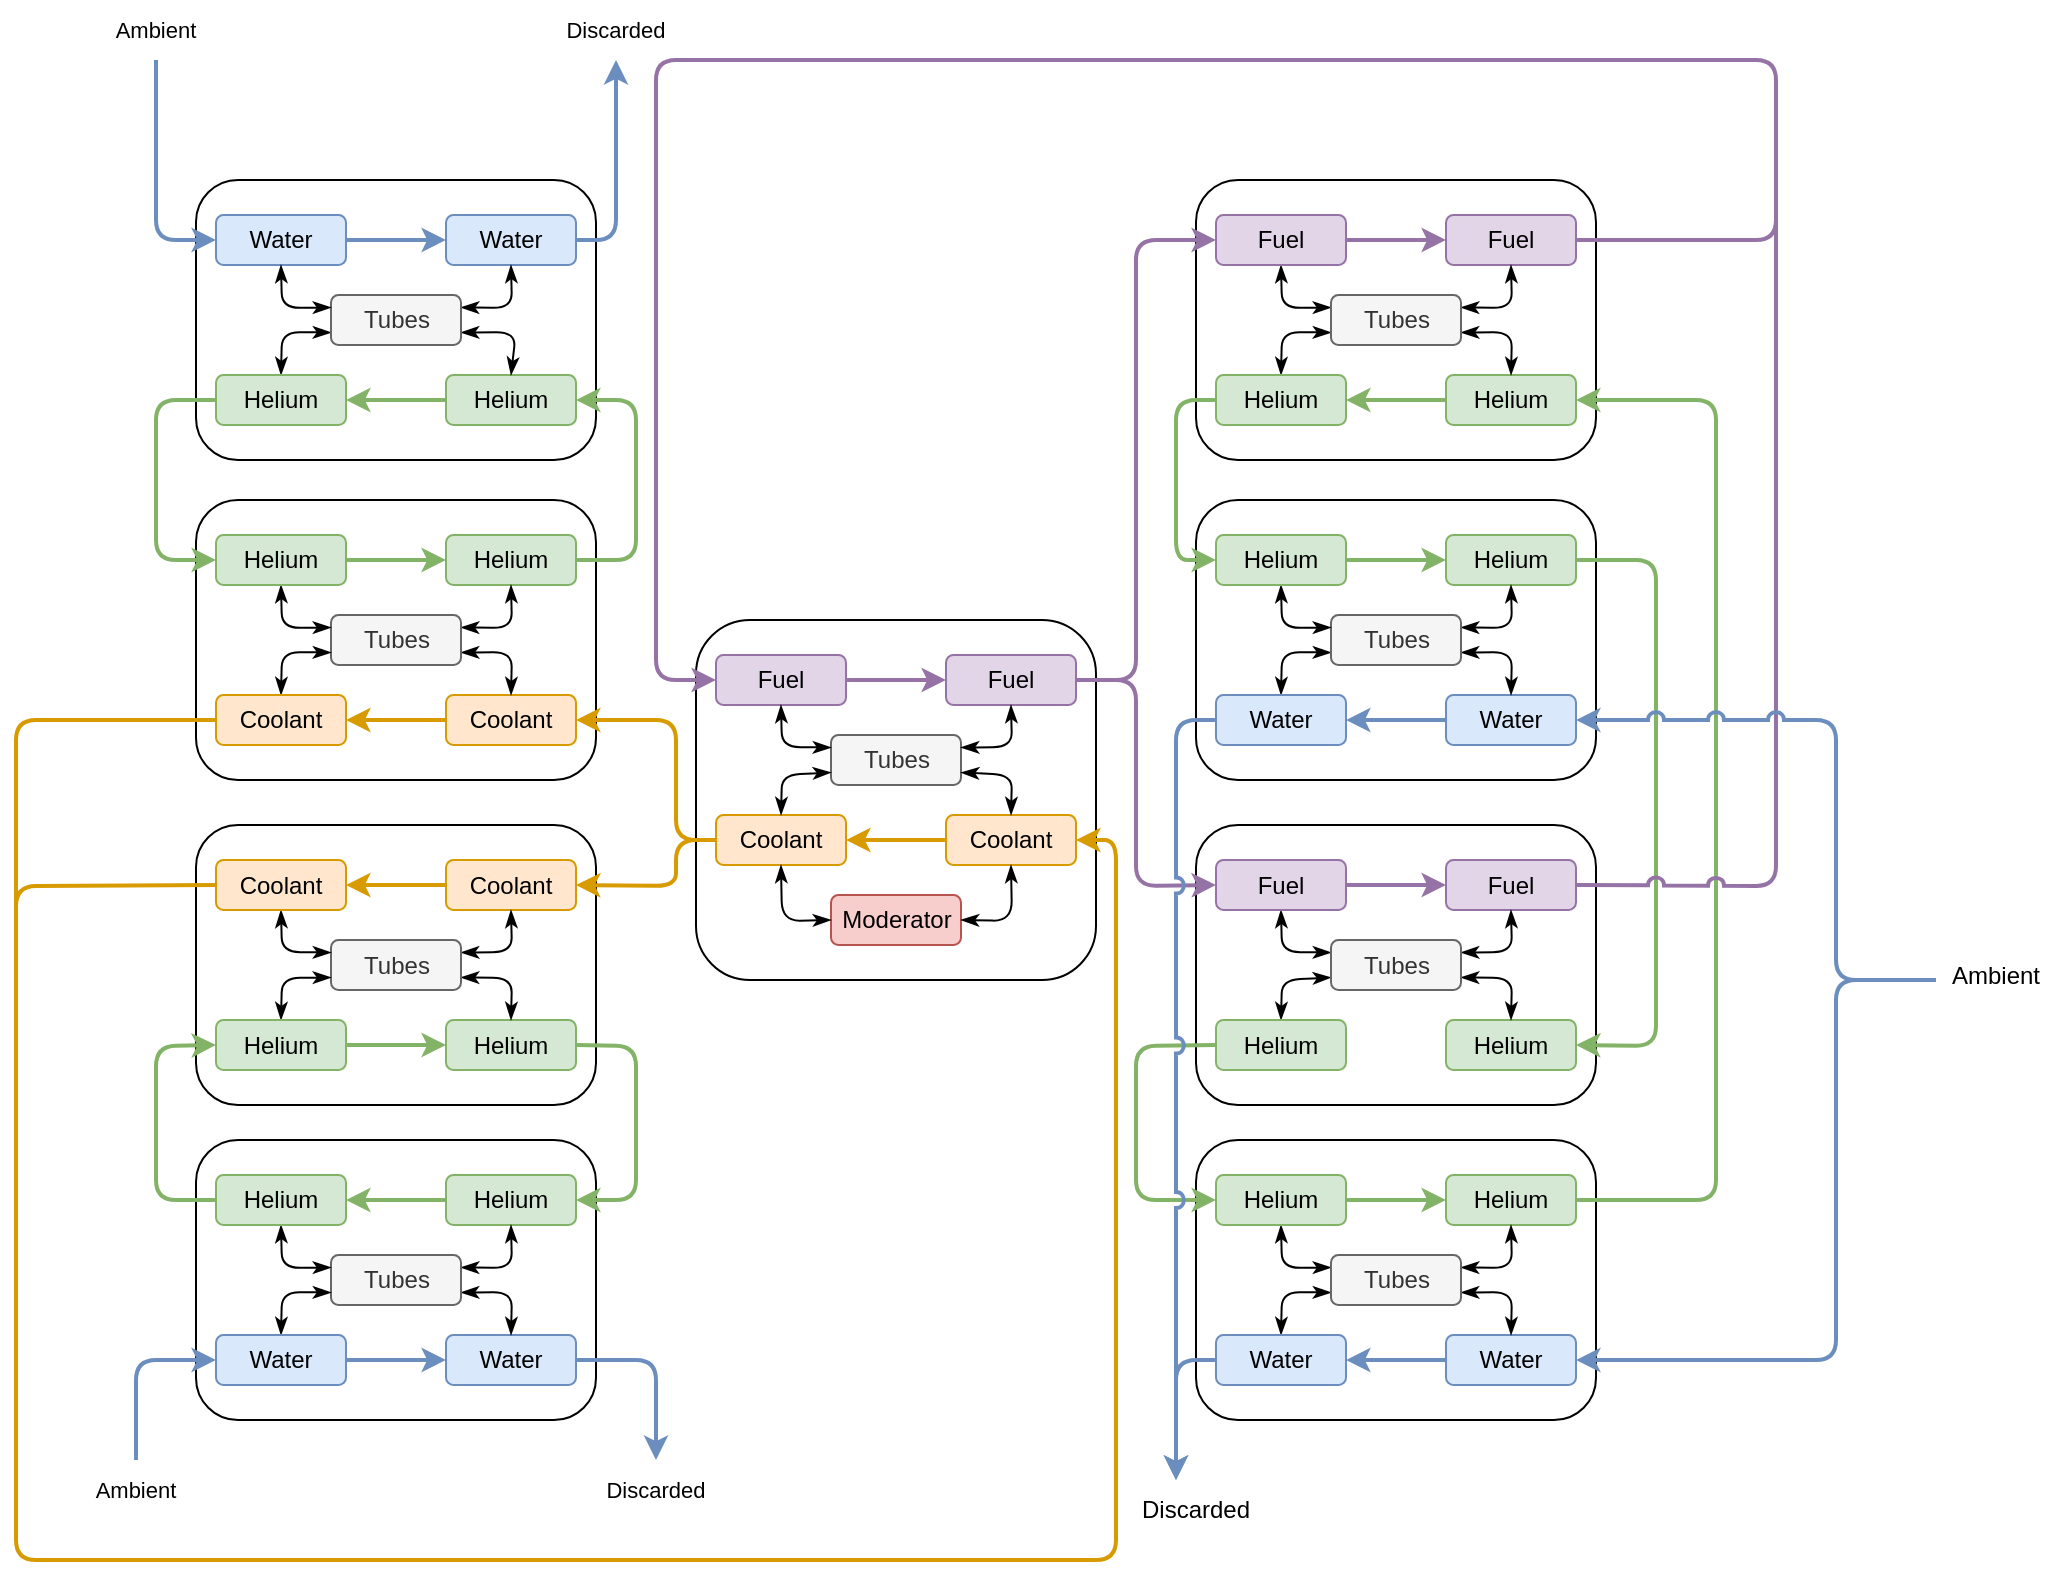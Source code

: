 <mxfile version="28.1.2">
  <diagram name="Page-1" id="iysN_2LWHAl4f9Z4SGd8">
    <mxGraphModel dx="1783" dy="941" grid="1" gridSize="10" guides="1" tooltips="1" connect="1" arrows="1" fold="1" page="1" pageScale="1" pageWidth="1600" pageHeight="900" math="1" shadow="0">
      <root>
        <mxCell id="0" />
        <mxCell id="1" parent="0" />
        <mxCell id="shUx7FzOw33gI_u7dY2l-1" value="" style="rounded=1;whiteSpace=wrap;html=1;fontSize=16;" parent="1" vertex="1">
          <mxGeometry x="700" y="360" width="200" height="180" as="geometry" />
        </mxCell>
        <mxCell id="TJBPnK9k0TUtc4zv2ndw-11" value="Moderator" style="rounded=1;whiteSpace=wrap;html=1;fillColor=#f8cecc;strokeColor=#b85450;" parent="1" vertex="1">
          <mxGeometry x="767.5" y="497.5" width="65" height="25" as="geometry" />
        </mxCell>
        <mxCell id="TJBPnK9k0TUtc4zv2ndw-12" value="Coolant" style="rounded=1;whiteSpace=wrap;html=1;fillColor=#ffe6cc;strokeColor=#d79b00;" parent="1" vertex="1">
          <mxGeometry x="710" y="457.5" width="65" height="25" as="geometry" />
        </mxCell>
        <mxCell id="TJBPnK9k0TUtc4zv2ndw-13" value="Coolant" style="rounded=1;whiteSpace=wrap;html=1;fillColor=#ffe6cc;strokeColor=#d79b00;" parent="1" vertex="1">
          <mxGeometry x="825" y="457.5" width="65" height="25" as="geometry" />
        </mxCell>
        <mxCell id="TJBPnK9k0TUtc4zv2ndw-14" value="Tubes" style="rounded=1;whiteSpace=wrap;html=1;fillColor=#f5f5f5;strokeColor=#666666;fontColor=#333333;" parent="1" vertex="1">
          <mxGeometry x="767.5" y="417.5" width="65" height="25" as="geometry" />
        </mxCell>
        <mxCell id="TJBPnK9k0TUtc4zv2ndw-15" value="Fuel" style="rounded=1;whiteSpace=wrap;html=1;fillColor=#e1d5e7;strokeColor=#9673a6;" parent="1" vertex="1">
          <mxGeometry x="710" y="377.5" width="65" height="25" as="geometry" />
        </mxCell>
        <mxCell id="TJBPnK9k0TUtc4zv2ndw-16" value="Fuel" style="rounded=1;whiteSpace=wrap;html=1;fillColor=#e1d5e7;strokeColor=#9673a6;" parent="1" vertex="1">
          <mxGeometry x="825" y="377.5" width="65" height="25" as="geometry" />
        </mxCell>
        <mxCell id="TJBPnK9k0TUtc4zv2ndw-20" value="" style="endArrow=classicThin;startArrow=classicThin;html=1;rounded=1;exitX=0.5;exitY=0;exitDx=0;exitDy=0;entryX=0;entryY=0.75;entryDx=0;entryDy=0;startFill=1;endFill=1;curved=0;" parent="1" source="TJBPnK9k0TUtc4zv2ndw-12" target="TJBPnK9k0TUtc4zv2ndw-14" edge="1">
          <mxGeometry width="50" height="50" relative="1" as="geometry">
            <mxPoint x="820" y="547.5" as="sourcePoint" />
            <mxPoint x="870" y="497.5" as="targetPoint" />
            <Array as="points">
              <mxPoint x="743" y="437.5" />
            </Array>
          </mxGeometry>
        </mxCell>
        <mxCell id="TJBPnK9k0TUtc4zv2ndw-21" value="" style="endArrow=classicThin;startArrow=classicThin;html=1;rounded=1;entryX=0.5;entryY=0;entryDx=0;entryDy=0;exitX=1;exitY=0.75;exitDx=0;exitDy=0;startFill=1;endFill=1;curved=0;" parent="1" source="TJBPnK9k0TUtc4zv2ndw-14" target="TJBPnK9k0TUtc4zv2ndw-13" edge="1">
          <mxGeometry width="50" height="50" relative="1" as="geometry">
            <mxPoint x="820" y="547.5" as="sourcePoint" />
            <mxPoint x="870" y="497.5" as="targetPoint" />
            <Array as="points">
              <mxPoint x="858" y="437.5" />
            </Array>
          </mxGeometry>
        </mxCell>
        <mxCell id="TJBPnK9k0TUtc4zv2ndw-22" value="" style="endArrow=classicThin;startArrow=classicThin;html=1;rounded=1;exitX=0.5;exitY=1;exitDx=0;exitDy=0;entryX=0;entryY=0.25;entryDx=0;entryDy=0;curved=0;startFill=1;endFill=1;" parent="1" source="TJBPnK9k0TUtc4zv2ndw-15" target="TJBPnK9k0TUtc4zv2ndw-14" edge="1">
          <mxGeometry width="50" height="50" relative="1" as="geometry">
            <mxPoint x="820" y="547.5" as="sourcePoint" />
            <mxPoint x="870" y="497.5" as="targetPoint" />
            <Array as="points">
              <mxPoint x="743" y="423.5" />
            </Array>
          </mxGeometry>
        </mxCell>
        <mxCell id="TJBPnK9k0TUtc4zv2ndw-23" value="" style="endArrow=classicThin;startArrow=classicThin;html=1;rounded=1;entryX=0.5;entryY=1;entryDx=0;entryDy=0;exitX=1;exitY=0.25;exitDx=0;exitDy=0;curved=0;startFill=1;endFill=1;" parent="1" source="TJBPnK9k0TUtc4zv2ndw-14" target="TJBPnK9k0TUtc4zv2ndw-16" edge="1">
          <mxGeometry width="50" height="50" relative="1" as="geometry">
            <mxPoint x="820" y="547.5" as="sourcePoint" />
            <mxPoint x="870" y="497.5" as="targetPoint" />
            <Array as="points">
              <mxPoint x="858" y="423.5" />
            </Array>
          </mxGeometry>
        </mxCell>
        <mxCell id="TJBPnK9k0TUtc4zv2ndw-25" value="" style="endArrow=classic;html=1;rounded=0;exitX=1;exitY=0.5;exitDx=0;exitDy=0;entryX=0;entryY=0.5;entryDx=0;entryDy=0;fillColor=#e1d5e7;strokeColor=#9673a6;strokeWidth=2;" parent="1" source="TJBPnK9k0TUtc4zv2ndw-15" target="TJBPnK9k0TUtc4zv2ndw-16" edge="1">
          <mxGeometry width="50" height="50" relative="1" as="geometry">
            <mxPoint x="820" y="547.5" as="sourcePoint" />
            <mxPoint x="870" y="497.5" as="targetPoint" />
          </mxGeometry>
        </mxCell>
        <mxCell id="TJBPnK9k0TUtc4zv2ndw-27" value="" style="endArrow=classicThin;startArrow=classicThin;html=1;rounded=1;entryX=0.5;entryY=1;entryDx=0;entryDy=0;exitX=0;exitY=0.5;exitDx=0;exitDy=0;curved=0;startFill=1;endFill=1;" parent="1" source="TJBPnK9k0TUtc4zv2ndw-11" target="TJBPnK9k0TUtc4zv2ndw-12" edge="1">
          <mxGeometry width="50" height="50" relative="1" as="geometry">
            <mxPoint x="820" y="547.5" as="sourcePoint" />
            <mxPoint x="870" y="497.5" as="targetPoint" />
            <Array as="points">
              <mxPoint x="743" y="510.5" />
            </Array>
          </mxGeometry>
        </mxCell>
        <mxCell id="TJBPnK9k0TUtc4zv2ndw-28" value="" style="endArrow=classicThin;startArrow=classicThin;html=1;rounded=1;exitX=1;exitY=0.5;exitDx=0;exitDy=0;entryX=0.5;entryY=1;entryDx=0;entryDy=0;startFill=1;endFill=1;curved=0;" parent="1" source="TJBPnK9k0TUtc4zv2ndw-11" target="TJBPnK9k0TUtc4zv2ndw-13" edge="1">
          <mxGeometry width="50" height="50" relative="1" as="geometry">
            <mxPoint x="820" y="547.5" as="sourcePoint" />
            <mxPoint x="870" y="497.5" as="targetPoint" />
            <Array as="points">
              <mxPoint x="858" y="510.5" />
            </Array>
          </mxGeometry>
        </mxCell>
        <mxCell id="TJBPnK9k0TUtc4zv2ndw-93" value="" style="rounded=1;whiteSpace=wrap;html=1;fontSize=16;direction=west;" parent="1" vertex="1">
          <mxGeometry x="950" y="140" width="200" height="140" as="geometry" />
        </mxCell>
        <mxCell id="TJBPnK9k0TUtc4zv2ndw-94" value="Fuel" style="rounded=1;whiteSpace=wrap;html=1;fillColor=#e1d5e7;strokeColor=#9673a6;direction=east;" parent="1" vertex="1">
          <mxGeometry x="1075" y="157.5" width="65" height="25" as="geometry" />
        </mxCell>
        <mxCell id="TJBPnK9k0TUtc4zv2ndw-95" value="Helium" style="rounded=1;whiteSpace=wrap;html=1;fillColor=#d5e8d4;strokeColor=#82b366;direction=east;" parent="1" vertex="1">
          <mxGeometry x="1075" y="237.5" width="65" height="25" as="geometry" />
        </mxCell>
        <mxCell id="j9TzEGLDOz4N6yMf3qSw-84" style="edgeStyle=none;shape=connector;curved=0;rounded=1;orthogonalLoop=1;jettySize=auto;html=1;exitX=0;exitY=0.25;exitDx=0;exitDy=0;entryX=0.5;entryY=1;entryDx=0;entryDy=0;labelBackgroundColor=default;strokeColor=#000000;strokeWidth=1;align=center;verticalAlign=middle;fontFamily=Helvetica;fontSize=11;fontColor=default;startArrow=classicThin;startFill=1;endArrow=classicThin;endFill=1;fillColor=#d5e8d4;" parent="1" source="TJBPnK9k0TUtc4zv2ndw-96" target="TJBPnK9k0TUtc4zv2ndw-97" edge="1">
          <mxGeometry relative="1" as="geometry">
            <Array as="points">
              <mxPoint x="993" y="204" />
            </Array>
          </mxGeometry>
        </mxCell>
        <mxCell id="j9TzEGLDOz4N6yMf3qSw-86" style="edgeStyle=none;shape=connector;curved=0;rounded=1;orthogonalLoop=1;jettySize=auto;html=1;exitX=0;exitY=0.75;exitDx=0;exitDy=0;entryX=0.5;entryY=0;entryDx=0;entryDy=0;labelBackgroundColor=default;strokeColor=#000000;strokeWidth=1;align=center;verticalAlign=middle;fontFamily=Helvetica;fontSize=11;fontColor=default;startArrow=classicThin;startFill=1;endArrow=classicThin;endFill=1;fillColor=#d5e8d4;" parent="1" source="TJBPnK9k0TUtc4zv2ndw-96" target="TJBPnK9k0TUtc4zv2ndw-98" edge="1">
          <mxGeometry relative="1" as="geometry">
            <Array as="points">
              <mxPoint x="993" y="216" />
            </Array>
          </mxGeometry>
        </mxCell>
        <mxCell id="j9TzEGLDOz4N6yMf3qSw-87" style="edgeStyle=none;shape=connector;curved=0;rounded=1;orthogonalLoop=1;jettySize=auto;html=1;exitX=1;exitY=0.25;exitDx=0;exitDy=0;entryX=0.5;entryY=1;entryDx=0;entryDy=0;labelBackgroundColor=default;strokeColor=#000000;strokeWidth=1;align=center;verticalAlign=middle;fontFamily=Helvetica;fontSize=11;fontColor=default;startArrow=classicThin;startFill=1;endArrow=classicThin;endFill=1;fillColor=#d5e8d4;" parent="1" source="TJBPnK9k0TUtc4zv2ndw-96" target="TJBPnK9k0TUtc4zv2ndw-94" edge="1">
          <mxGeometry relative="1" as="geometry">
            <Array as="points">
              <mxPoint x="1108" y="204" />
            </Array>
          </mxGeometry>
        </mxCell>
        <mxCell id="j9TzEGLDOz4N6yMf3qSw-88" style="edgeStyle=none;shape=connector;curved=0;rounded=1;orthogonalLoop=1;jettySize=auto;html=1;exitX=1;exitY=0.75;exitDx=0;exitDy=0;entryX=0.5;entryY=0;entryDx=0;entryDy=0;labelBackgroundColor=default;strokeColor=#000000;strokeWidth=1;align=center;verticalAlign=middle;fontFamily=Helvetica;fontSize=11;fontColor=default;startArrow=classicThin;startFill=1;endArrow=classicThin;endFill=1;fillColor=#d5e8d4;" parent="1" source="TJBPnK9k0TUtc4zv2ndw-96" target="TJBPnK9k0TUtc4zv2ndw-95" edge="1">
          <mxGeometry relative="1" as="geometry">
            <Array as="points">
              <mxPoint x="1108" y="216" />
            </Array>
          </mxGeometry>
        </mxCell>
        <mxCell id="TJBPnK9k0TUtc4zv2ndw-96" value="Tubes" style="rounded=1;whiteSpace=wrap;html=1;fillColor=#f5f5f5;strokeColor=#666666;fontColor=#333333;direction=east;" parent="1" vertex="1">
          <mxGeometry x="1017.5" y="197.5" width="65" height="25" as="geometry" />
        </mxCell>
        <mxCell id="TJBPnK9k0TUtc4zv2ndw-97" value="Fuel" style="rounded=1;whiteSpace=wrap;html=1;fillColor=#e1d5e7;strokeColor=#9673a6;direction=east;" parent="1" vertex="1">
          <mxGeometry x="960" y="157.5" width="65" height="25" as="geometry" />
        </mxCell>
        <mxCell id="TJBPnK9k0TUtc4zv2ndw-98" value="Helium" style="rounded=1;whiteSpace=wrap;html=1;fillColor=#d5e8d4;strokeColor=#82b366;direction=east;" parent="1" vertex="1">
          <mxGeometry x="960" y="237.5" width="65" height="25" as="geometry" />
        </mxCell>
        <mxCell id="TJBPnK9k0TUtc4zv2ndw-116" value="" style="rounded=1;whiteSpace=wrap;html=1;fontSize=16;direction=west;" parent="1" vertex="1">
          <mxGeometry x="950" y="300" width="200" height="140" as="geometry" />
        </mxCell>
        <mxCell id="TJBPnK9k0TUtc4zv2ndw-117" value="Helium" style="rounded=1;whiteSpace=wrap;html=1;fillColor=#d5e8d4;strokeColor=#82b366;direction=east;" parent="1" vertex="1">
          <mxGeometry x="1075" y="317.5" width="65" height="25" as="geometry" />
        </mxCell>
        <mxCell id="TJBPnK9k0TUtc4zv2ndw-118" value="Water" style="rounded=1;whiteSpace=wrap;html=1;fillColor=#dae8fc;strokeColor=#6c8ebf;direction=east;" parent="1" vertex="1">
          <mxGeometry x="1075" y="397.5" width="65" height="25" as="geometry" />
        </mxCell>
        <mxCell id="j9TzEGLDOz4N6yMf3qSw-90" style="edgeStyle=none;shape=connector;curved=0;rounded=1;orthogonalLoop=1;jettySize=auto;html=1;exitX=0;exitY=0.75;exitDx=0;exitDy=0;entryX=0.5;entryY=0;entryDx=0;entryDy=0;labelBackgroundColor=default;strokeColor=#000000;strokeWidth=1;align=center;verticalAlign=middle;fontFamily=Helvetica;fontSize=11;fontColor=default;startArrow=classicThin;startFill=1;endArrow=classicThin;endFill=1;fillColor=#d5e8d4;" parent="1" source="TJBPnK9k0TUtc4zv2ndw-119" target="TJBPnK9k0TUtc4zv2ndw-121" edge="1">
          <mxGeometry relative="1" as="geometry">
            <Array as="points">
              <mxPoint x="993" y="376" />
            </Array>
          </mxGeometry>
        </mxCell>
        <mxCell id="j9TzEGLDOz4N6yMf3qSw-91" style="edgeStyle=none;shape=connector;curved=0;rounded=1;orthogonalLoop=1;jettySize=auto;html=1;exitX=1;exitY=0.25;exitDx=0;exitDy=0;entryX=0.5;entryY=1;entryDx=0;entryDy=0;labelBackgroundColor=default;strokeColor=#000000;strokeWidth=1;align=center;verticalAlign=middle;fontFamily=Helvetica;fontSize=11;fontColor=default;startArrow=classicThin;startFill=1;endArrow=classicThin;endFill=1;fillColor=#d5e8d4;" parent="1" source="TJBPnK9k0TUtc4zv2ndw-119" target="TJBPnK9k0TUtc4zv2ndw-117" edge="1">
          <mxGeometry relative="1" as="geometry">
            <Array as="points">
              <mxPoint x="1108" y="364" />
            </Array>
          </mxGeometry>
        </mxCell>
        <mxCell id="j9TzEGLDOz4N6yMf3qSw-92" style="edgeStyle=none;shape=connector;curved=0;rounded=1;orthogonalLoop=1;jettySize=auto;html=1;exitX=1;exitY=0.75;exitDx=0;exitDy=0;entryX=0.5;entryY=0;entryDx=0;entryDy=0;labelBackgroundColor=default;strokeColor=#000000;strokeWidth=1;align=center;verticalAlign=middle;fontFamily=Helvetica;fontSize=11;fontColor=default;startArrow=classicThin;startFill=1;endArrow=classicThin;endFill=1;fillColor=#d5e8d4;" parent="1" source="TJBPnK9k0TUtc4zv2ndw-119" target="TJBPnK9k0TUtc4zv2ndw-118" edge="1">
          <mxGeometry relative="1" as="geometry">
            <Array as="points">
              <mxPoint x="1108" y="376" />
            </Array>
          </mxGeometry>
        </mxCell>
        <mxCell id="TJBPnK9k0TUtc4zv2ndw-119" value="Tubes" style="rounded=1;whiteSpace=wrap;html=1;fillColor=#f5f5f5;strokeColor=#666666;fontColor=#333333;direction=east;" parent="1" vertex="1">
          <mxGeometry x="1017.5" y="357.5" width="65" height="25" as="geometry" />
        </mxCell>
        <mxCell id="j9TzEGLDOz4N6yMf3qSw-89" style="edgeStyle=none;shape=connector;curved=0;rounded=1;orthogonalLoop=1;jettySize=auto;html=1;exitX=0.5;exitY=1;exitDx=0;exitDy=0;entryX=0;entryY=0.25;entryDx=0;entryDy=0;labelBackgroundColor=default;strokeColor=#000000;strokeWidth=1;align=center;verticalAlign=middle;fontFamily=Helvetica;fontSize=11;fontColor=default;startArrow=classicThin;startFill=1;endArrow=classicThin;endFill=1;fillColor=#d5e8d4;" parent="1" source="TJBPnK9k0TUtc4zv2ndw-120" target="TJBPnK9k0TUtc4zv2ndw-119" edge="1">
          <mxGeometry relative="1" as="geometry">
            <Array as="points">
              <mxPoint x="993" y="364" />
            </Array>
          </mxGeometry>
        </mxCell>
        <mxCell id="TJBPnK9k0TUtc4zv2ndw-120" value="Helium" style="rounded=1;whiteSpace=wrap;html=1;fillColor=#d5e8d4;strokeColor=#82b366;direction=east;" parent="1" vertex="1">
          <mxGeometry x="960" y="317.5" width="65" height="25" as="geometry" />
        </mxCell>
        <mxCell id="TJBPnK9k0TUtc4zv2ndw-121" value="Water" style="rounded=1;whiteSpace=wrap;html=1;fillColor=#dae8fc;strokeColor=#6c8ebf;direction=east;" parent="1" vertex="1">
          <mxGeometry x="960" y="397.5" width="65" height="25" as="geometry" />
        </mxCell>
        <mxCell id="TJBPnK9k0TUtc4zv2ndw-128" value="" style="rounded=1;whiteSpace=wrap;html=1;fontSize=16;direction=west;" parent="1" vertex="1">
          <mxGeometry x="950" y="462.5" width="200" height="140" as="geometry" />
        </mxCell>
        <mxCell id="TJBPnK9k0TUtc4zv2ndw-129" value="Fuel" style="rounded=1;whiteSpace=wrap;html=1;fillColor=#e1d5e7;strokeColor=#9673a6;direction=east;" parent="1" vertex="1">
          <mxGeometry x="1075" y="480" width="65" height="25" as="geometry" />
        </mxCell>
        <mxCell id="TJBPnK9k0TUtc4zv2ndw-130" value="Helium" style="rounded=1;whiteSpace=wrap;html=1;fillColor=#d5e8d4;strokeColor=#82b366;direction=east;" parent="1" vertex="1">
          <mxGeometry x="1075" y="560" width="65" height="25" as="geometry" />
        </mxCell>
        <mxCell id="j9TzEGLDOz4N6yMf3qSw-77" style="edgeStyle=none;shape=connector;curved=0;rounded=1;orthogonalLoop=1;jettySize=auto;html=1;exitX=0;exitY=0.75;exitDx=0;exitDy=0;entryX=0.5;entryY=0;entryDx=0;entryDy=0;labelBackgroundColor=default;strokeColor=#000000;strokeWidth=1;align=center;verticalAlign=middle;fontFamily=Helvetica;fontSize=11;fontColor=default;startArrow=classicThin;startFill=1;endArrow=classicThin;endFill=1;fillColor=#d5e8d4;" parent="1" source="TJBPnK9k0TUtc4zv2ndw-131" target="TJBPnK9k0TUtc4zv2ndw-133" edge="1">
          <mxGeometry relative="1" as="geometry">
            <Array as="points">
              <mxPoint x="993" y="540" />
            </Array>
          </mxGeometry>
        </mxCell>
        <mxCell id="j9TzEGLDOz4N6yMf3qSw-78" style="edgeStyle=none;shape=connector;curved=0;rounded=1;orthogonalLoop=1;jettySize=auto;html=1;exitX=0;exitY=0.25;exitDx=0;exitDy=0;entryX=0.5;entryY=1;entryDx=0;entryDy=0;labelBackgroundColor=default;strokeColor=#000000;strokeWidth=1;align=center;verticalAlign=middle;fontFamily=Helvetica;fontSize=11;fontColor=default;startArrow=classicThin;startFill=1;endArrow=classicThin;endFill=1;fillColor=#d5e8d4;" parent="1" source="TJBPnK9k0TUtc4zv2ndw-131" target="TJBPnK9k0TUtc4zv2ndw-132" edge="1">
          <mxGeometry relative="1" as="geometry">
            <Array as="points">
              <mxPoint x="993" y="526" />
            </Array>
          </mxGeometry>
        </mxCell>
        <mxCell id="j9TzEGLDOz4N6yMf3qSw-79" style="edgeStyle=none;shape=connector;curved=0;rounded=1;orthogonalLoop=1;jettySize=auto;html=1;exitX=1;exitY=0.75;exitDx=0;exitDy=0;entryX=0.5;entryY=0;entryDx=0;entryDy=0;labelBackgroundColor=default;strokeColor=#000000;strokeWidth=1;align=center;verticalAlign=middle;fontFamily=Helvetica;fontSize=11;fontColor=default;startArrow=classicThin;startFill=1;endArrow=classicThin;endFill=1;fillColor=#d5e8d4;" parent="1" source="TJBPnK9k0TUtc4zv2ndw-131" target="TJBPnK9k0TUtc4zv2ndw-130" edge="1">
          <mxGeometry relative="1" as="geometry">
            <Array as="points">
              <mxPoint x="1108" y="539" />
            </Array>
          </mxGeometry>
        </mxCell>
        <mxCell id="j9TzEGLDOz4N6yMf3qSw-80" style="edgeStyle=none;shape=connector;curved=0;rounded=1;orthogonalLoop=1;jettySize=auto;html=1;exitX=1;exitY=0.25;exitDx=0;exitDy=0;entryX=0.5;entryY=1;entryDx=0;entryDy=0;labelBackgroundColor=default;strokeColor=#000000;strokeWidth=1;align=center;verticalAlign=middle;fontFamily=Helvetica;fontSize=11;fontColor=default;startArrow=classicThin;startFill=1;endArrow=classicThin;endFill=1;fillColor=#d5e8d4;" parent="1" source="TJBPnK9k0TUtc4zv2ndw-131" target="TJBPnK9k0TUtc4zv2ndw-129" edge="1">
          <mxGeometry relative="1" as="geometry">
            <Array as="points">
              <mxPoint x="1108" y="526" />
            </Array>
          </mxGeometry>
        </mxCell>
        <mxCell id="TJBPnK9k0TUtc4zv2ndw-131" value="Tubes" style="rounded=1;whiteSpace=wrap;html=1;fillColor=#f5f5f5;strokeColor=#666666;fontColor=#333333;direction=east;" parent="1" vertex="1">
          <mxGeometry x="1017.5" y="520" width="65" height="25" as="geometry" />
        </mxCell>
        <mxCell id="TJBPnK9k0TUtc4zv2ndw-132" value="Fuel" style="rounded=1;whiteSpace=wrap;html=1;fillColor=#e1d5e7;strokeColor=#9673a6;direction=east;" parent="1" vertex="1">
          <mxGeometry x="960" y="480" width="65" height="25" as="geometry" />
        </mxCell>
        <mxCell id="TJBPnK9k0TUtc4zv2ndw-133" value="Helium" style="rounded=1;whiteSpace=wrap;html=1;fillColor=#d5e8d4;strokeColor=#82b366;direction=east;" parent="1" vertex="1">
          <mxGeometry x="960" y="560" width="65" height="25" as="geometry" />
        </mxCell>
        <mxCell id="TJBPnK9k0TUtc4zv2ndw-140" value="" style="rounded=1;whiteSpace=wrap;html=1;fontSize=16;direction=west;" parent="1" vertex="1">
          <mxGeometry x="950" y="620" width="200" height="140" as="geometry" />
        </mxCell>
        <mxCell id="TJBPnK9k0TUtc4zv2ndw-141" value="Helium" style="rounded=1;whiteSpace=wrap;html=1;fillColor=#d5e8d4;strokeColor=#82b366;direction=east;" parent="1" vertex="1">
          <mxGeometry x="1075" y="637.5" width="65" height="25" as="geometry" />
        </mxCell>
        <mxCell id="TJBPnK9k0TUtc4zv2ndw-142" value="Water" style="rounded=1;whiteSpace=wrap;html=1;fillColor=#dae8fc;strokeColor=#6c8ebf;direction=east;" parent="1" vertex="1">
          <mxGeometry x="1075" y="717.5" width="65" height="25" as="geometry" />
        </mxCell>
        <mxCell id="j9TzEGLDOz4N6yMf3qSw-72" style="edgeStyle=none;shape=connector;curved=0;rounded=1;orthogonalLoop=1;jettySize=auto;html=1;exitX=0;exitY=0.75;exitDx=0;exitDy=0;entryX=0.5;entryY=0;entryDx=0;entryDy=0;labelBackgroundColor=default;strokeColor=#000000;strokeWidth=1;align=center;verticalAlign=middle;fontFamily=Helvetica;fontSize=11;fontColor=default;startArrow=classicThin;startFill=1;endArrow=classicThin;endFill=1;fillColor=#d5e8d4;" parent="1" source="TJBPnK9k0TUtc4zv2ndw-143" target="TJBPnK9k0TUtc4zv2ndw-145" edge="1">
          <mxGeometry relative="1" as="geometry">
            <Array as="points">
              <mxPoint x="993" y="696" />
            </Array>
          </mxGeometry>
        </mxCell>
        <mxCell id="j9TzEGLDOz4N6yMf3qSw-73" style="edgeStyle=none;shape=connector;curved=0;rounded=1;orthogonalLoop=1;jettySize=auto;html=1;exitX=0;exitY=0.25;exitDx=0;exitDy=0;entryX=0.5;entryY=1;entryDx=0;entryDy=0;labelBackgroundColor=default;strokeColor=#000000;strokeWidth=1;align=center;verticalAlign=middle;fontFamily=Helvetica;fontSize=11;fontColor=default;startArrow=classicThin;startFill=1;endArrow=classicThin;endFill=1;fillColor=#d5e8d4;" parent="1" source="TJBPnK9k0TUtc4zv2ndw-143" target="TJBPnK9k0TUtc4zv2ndw-144" edge="1">
          <mxGeometry relative="1" as="geometry">
            <Array as="points">
              <mxPoint x="993" y="684" />
            </Array>
          </mxGeometry>
        </mxCell>
        <mxCell id="j9TzEGLDOz4N6yMf3qSw-75" style="edgeStyle=none;shape=connector;curved=0;rounded=1;orthogonalLoop=1;jettySize=auto;html=1;exitX=1;exitY=0.25;exitDx=0;exitDy=0;entryX=0.5;entryY=1;entryDx=0;entryDy=0;labelBackgroundColor=default;strokeColor=#000000;strokeWidth=1;align=center;verticalAlign=middle;fontFamily=Helvetica;fontSize=11;fontColor=default;startArrow=classicThin;startFill=1;endArrow=classicThin;endFill=1;fillColor=#d5e8d4;" parent="1" source="TJBPnK9k0TUtc4zv2ndw-143" target="TJBPnK9k0TUtc4zv2ndw-141" edge="1">
          <mxGeometry relative="1" as="geometry">
            <Array as="points">
              <mxPoint x="1108" y="684" />
            </Array>
          </mxGeometry>
        </mxCell>
        <mxCell id="j9TzEGLDOz4N6yMf3qSw-76" style="edgeStyle=none;shape=connector;curved=0;rounded=1;orthogonalLoop=1;jettySize=auto;html=1;exitX=1;exitY=0.75;exitDx=0;exitDy=0;entryX=0.5;entryY=0;entryDx=0;entryDy=0;labelBackgroundColor=default;strokeColor=#000000;strokeWidth=1;align=center;verticalAlign=middle;fontFamily=Helvetica;fontSize=11;fontColor=default;startArrow=classicThin;startFill=1;endArrow=classicThin;endFill=1;fillColor=#d5e8d4;" parent="1" source="TJBPnK9k0TUtc4zv2ndw-143" target="TJBPnK9k0TUtc4zv2ndw-142" edge="1">
          <mxGeometry relative="1" as="geometry">
            <Array as="points">
              <mxPoint x="1108" y="696" />
            </Array>
          </mxGeometry>
        </mxCell>
        <mxCell id="TJBPnK9k0TUtc4zv2ndw-143" value="Tubes" style="rounded=1;whiteSpace=wrap;html=1;fillColor=#f5f5f5;strokeColor=#666666;fontColor=#333333;direction=east;" parent="1" vertex="1">
          <mxGeometry x="1017.5" y="677.5" width="65" height="25" as="geometry" />
        </mxCell>
        <mxCell id="TJBPnK9k0TUtc4zv2ndw-144" value="Helium" style="rounded=1;whiteSpace=wrap;html=1;fillColor=#d5e8d4;strokeColor=#82b366;direction=east;" parent="1" vertex="1">
          <mxGeometry x="960" y="637.5" width="65" height="25" as="geometry" />
        </mxCell>
        <mxCell id="TJBPnK9k0TUtc4zv2ndw-145" value="Water" style="rounded=1;whiteSpace=wrap;html=1;fillColor=#dae8fc;strokeColor=#6c8ebf;direction=east;" parent="1" vertex="1">
          <mxGeometry x="960" y="717.5" width="65" height="25" as="geometry" />
        </mxCell>
        <mxCell id="TJBPnK9k0TUtc4zv2ndw-160" value="" style="rounded=1;whiteSpace=wrap;html=1;fontSize=16;direction=west;" parent="1" vertex="1">
          <mxGeometry x="450" y="140" width="200" height="140" as="geometry" />
        </mxCell>
        <mxCell id="j9TzEGLDOz4N6yMf3qSw-43" style="edgeStyle=none;shape=connector;curved=0;rounded=1;orthogonalLoop=1;jettySize=auto;html=1;exitX=1;exitY=0.5;exitDx=0;exitDy=0;labelBackgroundColor=default;strokeColor=#6c8ebf;strokeWidth=2;align=center;verticalAlign=middle;fontFamily=Helvetica;fontSize=11;fontColor=default;endArrow=classic;fillColor=#dae8fc;" parent="1" source="TJBPnK9k0TUtc4zv2ndw-161" edge="1">
          <mxGeometry relative="1" as="geometry">
            <mxPoint x="660" y="80" as="targetPoint" />
            <Array as="points">
              <mxPoint x="660" y="170" />
            </Array>
          </mxGeometry>
        </mxCell>
        <mxCell id="TJBPnK9k0TUtc4zv2ndw-161" value="Water" style="rounded=1;whiteSpace=wrap;html=1;fillColor=#dae8fc;strokeColor=#6c8ebf;direction=east;" parent="1" vertex="1">
          <mxGeometry x="575" y="157.5" width="65" height="25" as="geometry" />
        </mxCell>
        <mxCell id="TJBPnK9k0TUtc4zv2ndw-162" value="Helium" style="rounded=1;whiteSpace=wrap;html=1;fillColor=#d5e8d4;strokeColor=#82b366;direction=east;" parent="1" vertex="1">
          <mxGeometry x="575" y="237.5" width="65" height="25" as="geometry" />
        </mxCell>
        <mxCell id="j9TzEGLDOz4N6yMf3qSw-57" style="edgeStyle=none;shape=connector;curved=0;rounded=1;orthogonalLoop=1;jettySize=auto;html=1;exitX=0;exitY=0.75;exitDx=0;exitDy=0;entryX=0.5;entryY=0;entryDx=0;entryDy=0;labelBackgroundColor=default;strokeColor=#000000;strokeWidth=1;align=center;verticalAlign=middle;fontFamily=Helvetica;fontSize=11;fontColor=default;startArrow=classicThin;startFill=1;endArrow=classicThin;endFill=1;fillColor=#d5e8d4;" parent="1" source="TJBPnK9k0TUtc4zv2ndw-163" target="TJBPnK9k0TUtc4zv2ndw-165" edge="1">
          <mxGeometry relative="1" as="geometry">
            <Array as="points">
              <mxPoint x="493" y="216" />
            </Array>
          </mxGeometry>
        </mxCell>
        <mxCell id="j9TzEGLDOz4N6yMf3qSw-58" style="edgeStyle=none;shape=connector;curved=0;rounded=1;orthogonalLoop=1;jettySize=auto;html=1;exitX=1;exitY=0.25;exitDx=0;exitDy=0;entryX=0.5;entryY=1;entryDx=0;entryDy=0;labelBackgroundColor=default;strokeColor=#000000;strokeWidth=1;align=center;verticalAlign=middle;fontFamily=Helvetica;fontSize=11;fontColor=default;startArrow=classicThin;startFill=1;endArrow=classicThin;endFill=1;fillColor=#d5e8d4;" parent="1" source="TJBPnK9k0TUtc4zv2ndw-163" target="TJBPnK9k0TUtc4zv2ndw-161" edge="1">
          <mxGeometry relative="1" as="geometry">
            <Array as="points">
              <mxPoint x="608" y="204" />
            </Array>
          </mxGeometry>
        </mxCell>
        <mxCell id="j9TzEGLDOz4N6yMf3qSw-59" style="edgeStyle=none;shape=connector;curved=0;rounded=1;orthogonalLoop=1;jettySize=auto;html=1;exitX=1;exitY=0.75;exitDx=0;exitDy=0;entryX=0.5;entryY=0;entryDx=0;entryDy=0;labelBackgroundColor=default;strokeColor=#000000;strokeWidth=1;align=center;verticalAlign=middle;fontFamily=Helvetica;fontSize=11;fontColor=default;startArrow=classicThin;startFill=1;endArrow=classicThin;endFill=1;fillColor=#d5e8d4;" parent="1" source="TJBPnK9k0TUtc4zv2ndw-163" target="TJBPnK9k0TUtc4zv2ndw-162" edge="1">
          <mxGeometry relative="1" as="geometry">
            <Array as="points">
              <mxPoint x="610" y="216" />
            </Array>
          </mxGeometry>
        </mxCell>
        <mxCell id="TJBPnK9k0TUtc4zv2ndw-163" value="Tubes" style="rounded=1;whiteSpace=wrap;html=1;fillColor=#f5f5f5;strokeColor=#666666;fontColor=#333333;direction=east;" parent="1" vertex="1">
          <mxGeometry x="517.5" y="197.5" width="65" height="25" as="geometry" />
        </mxCell>
        <mxCell id="j9TzEGLDOz4N6yMf3qSw-42" style="edgeStyle=none;shape=connector;curved=0;rounded=1;orthogonalLoop=1;jettySize=auto;html=1;exitX=1;exitY=0.5;exitDx=0;exitDy=0;labelBackgroundColor=default;strokeColor=#6c8ebf;strokeWidth=2;align=center;verticalAlign=middle;fontFamily=Helvetica;fontSize=11;fontColor=default;endArrow=classic;fillColor=#dae8fc;" parent="1" source="TJBPnK9k0TUtc4zv2ndw-164" target="TJBPnK9k0TUtc4zv2ndw-161" edge="1">
          <mxGeometry relative="1" as="geometry" />
        </mxCell>
        <mxCell id="TJBPnK9k0TUtc4zv2ndw-164" value="Water" style="rounded=1;whiteSpace=wrap;html=1;fillColor=#dae8fc;strokeColor=#6c8ebf;direction=east;" parent="1" vertex="1">
          <mxGeometry x="460" y="157.5" width="65" height="25" as="geometry" />
        </mxCell>
        <mxCell id="TJBPnK9k0TUtc4zv2ndw-165" value="Helium" style="rounded=1;whiteSpace=wrap;html=1;fillColor=#d5e8d4;strokeColor=#82b366;direction=east;" parent="1" vertex="1">
          <mxGeometry x="460" y="237.5" width="65" height="25" as="geometry" />
        </mxCell>
        <mxCell id="TJBPnK9k0TUtc4zv2ndw-172" value="" style="rounded=1;whiteSpace=wrap;html=1;fontSize=16;direction=west;" parent="1" vertex="1">
          <mxGeometry x="450" y="300" width="200" height="140" as="geometry" />
        </mxCell>
        <mxCell id="j9TzEGLDOz4N6yMf3qSw-36" style="edgeStyle=none;shape=connector;curved=0;rounded=1;orthogonalLoop=1;jettySize=auto;html=1;exitX=0;exitY=0.5;exitDx=0;exitDy=0;labelBackgroundColor=default;strokeColor=#82b366;strokeWidth=2;align=center;verticalAlign=middle;fontFamily=Helvetica;fontSize=11;fontColor=default;endArrow=classic;fillColor=#d5e8d4;entryX=0;entryY=0.5;entryDx=0;entryDy=0;" parent="1" source="TJBPnK9k0TUtc4zv2ndw-165" target="TJBPnK9k0TUtc4zv2ndw-176" edge="1">
          <mxGeometry relative="1" as="geometry">
            <mxPoint x="390" y="340" as="targetPoint" />
            <Array as="points">
              <mxPoint x="430" y="250" />
              <mxPoint x="430" y="330" />
            </Array>
          </mxGeometry>
        </mxCell>
        <mxCell id="TJBPnK9k0TUtc4zv2ndw-173" value="Helium" style="rounded=1;whiteSpace=wrap;html=1;fillColor=#d5e8d4;strokeColor=#82b366;direction=east;" parent="1" vertex="1">
          <mxGeometry x="575" y="317.5" width="65" height="25" as="geometry" />
        </mxCell>
        <mxCell id="TJBPnK9k0TUtc4zv2ndw-174" value="Coolant" style="rounded=1;whiteSpace=wrap;html=1;fillColor=#ffe6cc;strokeColor=#d79b00;direction=east;" parent="1" vertex="1">
          <mxGeometry x="575" y="397.5" width="65" height="25" as="geometry" />
        </mxCell>
        <mxCell id="j9TzEGLDOz4N6yMf3qSw-70" style="edgeStyle=none;shape=connector;curved=0;rounded=1;orthogonalLoop=1;jettySize=auto;html=1;exitX=1;exitY=0.75;exitDx=0;exitDy=0;entryX=0.5;entryY=0;entryDx=0;entryDy=0;labelBackgroundColor=default;strokeColor=#000000;strokeWidth=1;align=center;verticalAlign=middle;fontFamily=Helvetica;fontSize=11;fontColor=default;startArrow=classicThin;startFill=1;endArrow=classicThin;endFill=1;fillColor=#d5e8d4;" parent="1" source="TJBPnK9k0TUtc4zv2ndw-175" target="TJBPnK9k0TUtc4zv2ndw-174" edge="1">
          <mxGeometry relative="1" as="geometry">
            <Array as="points">
              <mxPoint x="608" y="376" />
            </Array>
          </mxGeometry>
        </mxCell>
        <mxCell id="j9TzEGLDOz4N6yMf3qSw-71" style="edgeStyle=none;shape=connector;curved=0;rounded=1;orthogonalLoop=1;jettySize=auto;html=1;exitX=1;exitY=0.25;exitDx=0;exitDy=0;entryX=0.5;entryY=1;entryDx=0;entryDy=0;labelBackgroundColor=default;strokeColor=#000000;strokeWidth=1;align=center;verticalAlign=middle;fontFamily=Helvetica;fontSize=11;fontColor=default;startArrow=classicThin;startFill=1;endArrow=classicThin;endFill=1;fillColor=#d5e8d4;" parent="1" source="TJBPnK9k0TUtc4zv2ndw-175" target="TJBPnK9k0TUtc4zv2ndw-173" edge="1">
          <mxGeometry relative="1" as="geometry">
            <Array as="points">
              <mxPoint x="608" y="364" />
            </Array>
          </mxGeometry>
        </mxCell>
        <mxCell id="TJBPnK9k0TUtc4zv2ndw-175" value="Tubes" style="rounded=1;whiteSpace=wrap;html=1;fillColor=#f5f5f5;strokeColor=#666666;fontColor=#333333;direction=east;" parent="1" vertex="1">
          <mxGeometry x="517.5" y="357.5" width="65" height="25" as="geometry" />
        </mxCell>
        <mxCell id="j9TzEGLDOz4N6yMf3qSw-60" style="edgeStyle=none;shape=connector;curved=0;rounded=1;orthogonalLoop=1;jettySize=auto;html=1;exitX=0.5;exitY=1;exitDx=0;exitDy=0;entryX=0;entryY=0.25;entryDx=0;entryDy=0;labelBackgroundColor=default;strokeColor=#000000;strokeWidth=1;align=center;verticalAlign=middle;fontFamily=Helvetica;fontSize=11;fontColor=default;startArrow=classicThin;startFill=1;endArrow=classicThin;endFill=1;fillColor=#d5e8d4;" parent="1" source="TJBPnK9k0TUtc4zv2ndw-176" target="TJBPnK9k0TUtc4zv2ndw-175" edge="1">
          <mxGeometry relative="1" as="geometry">
            <Array as="points">
              <mxPoint x="493" y="364" />
            </Array>
          </mxGeometry>
        </mxCell>
        <mxCell id="TJBPnK9k0TUtc4zv2ndw-176" value="Helium" style="rounded=1;whiteSpace=wrap;html=1;fillColor=#d5e8d4;strokeColor=#82b366;direction=east;" parent="1" vertex="1">
          <mxGeometry x="460" y="317.5" width="65" height="25" as="geometry" />
        </mxCell>
        <mxCell id="j9TzEGLDOz4N6yMf3qSw-53" style="edgeStyle=none;shape=connector;curved=0;rounded=1;orthogonalLoop=1;jettySize=auto;html=1;exitX=0;exitY=0.5;exitDx=0;exitDy=0;labelBackgroundColor=default;strokeColor=#d79b00;strokeWidth=2;align=center;verticalAlign=middle;fontFamily=Helvetica;fontSize=11;fontColor=default;endArrow=none;fillColor=#ffe6cc;endFill=0;" parent="1" source="TJBPnK9k0TUtc4zv2ndw-177" edge="1">
          <mxGeometry relative="1" as="geometry">
            <mxPoint x="360" y="520" as="targetPoint" />
            <Array as="points">
              <mxPoint x="360" y="410" />
            </Array>
          </mxGeometry>
        </mxCell>
        <mxCell id="j9TzEGLDOz4N6yMf3qSw-61" style="edgeStyle=none;shape=connector;curved=0;rounded=1;orthogonalLoop=1;jettySize=auto;html=1;exitX=0.5;exitY=0;exitDx=0;exitDy=0;entryX=0;entryY=0.75;entryDx=0;entryDy=0;labelBackgroundColor=default;strokeColor=#000000;strokeWidth=1;align=center;verticalAlign=middle;fontFamily=Helvetica;fontSize=11;fontColor=default;startArrow=classicThin;startFill=1;endArrow=classicThin;endFill=1;fillColor=#d5e8d4;" parent="1" source="TJBPnK9k0TUtc4zv2ndw-177" target="TJBPnK9k0TUtc4zv2ndw-175" edge="1">
          <mxGeometry relative="1" as="geometry">
            <Array as="points">
              <mxPoint x="493" y="376" />
            </Array>
          </mxGeometry>
        </mxCell>
        <mxCell id="TJBPnK9k0TUtc4zv2ndw-177" value="Coolant" style="rounded=1;whiteSpace=wrap;html=1;fillColor=#ffe6cc;strokeColor=#d79b00;direction=east;" parent="1" vertex="1">
          <mxGeometry x="460" y="397.5" width="65" height="25" as="geometry" />
        </mxCell>
        <mxCell id="TJBPnK9k0TUtc4zv2ndw-208" value="" style="rounded=1;whiteSpace=wrap;html=1;fontSize=16;direction=west;" parent="1" vertex="1">
          <mxGeometry x="450" y="462.5" width="200" height="140" as="geometry" />
        </mxCell>
        <mxCell id="TJBPnK9k0TUtc4zv2ndw-209" value="Coolant" style="rounded=1;whiteSpace=wrap;html=1;fillColor=#ffe6cc;strokeColor=#d79b00;direction=east;" parent="1" vertex="1">
          <mxGeometry x="575" y="480" width="65" height="25" as="geometry" />
        </mxCell>
        <mxCell id="TJBPnK9k0TUtc4zv2ndw-210" value="Helium" style="rounded=1;whiteSpace=wrap;html=1;fillColor=#d5e8d4;strokeColor=#82b366;direction=east;" parent="1" vertex="1">
          <mxGeometry x="575" y="560" width="65" height="25" as="geometry" />
        </mxCell>
        <mxCell id="j9TzEGLDOz4N6yMf3qSw-68" style="edgeStyle=none;shape=connector;curved=0;rounded=1;orthogonalLoop=1;jettySize=auto;html=1;exitX=1;exitY=0.75;exitDx=0;exitDy=0;entryX=0.5;entryY=0;entryDx=0;entryDy=0;labelBackgroundColor=default;strokeColor=#000000;strokeWidth=1;align=center;verticalAlign=middle;fontFamily=Helvetica;fontSize=11;fontColor=default;startArrow=classicThin;startFill=1;endArrow=classicThin;endFill=1;fillColor=#d5e8d4;" parent="1" source="TJBPnK9k0TUtc4zv2ndw-211" target="TJBPnK9k0TUtc4zv2ndw-210" edge="1">
          <mxGeometry relative="1" as="geometry">
            <Array as="points">
              <mxPoint x="608" y="539" />
            </Array>
          </mxGeometry>
        </mxCell>
        <mxCell id="j9TzEGLDOz4N6yMf3qSw-69" style="edgeStyle=none;shape=connector;curved=0;rounded=1;orthogonalLoop=1;jettySize=auto;html=1;exitX=1;exitY=0.25;exitDx=0;exitDy=0;entryX=0.5;entryY=1;entryDx=0;entryDy=0;labelBackgroundColor=default;strokeColor=#000000;strokeWidth=1;align=center;verticalAlign=middle;fontFamily=Helvetica;fontSize=11;fontColor=default;startArrow=classicThin;startFill=1;endArrow=classicThin;endFill=1;fillColor=#d5e8d4;" parent="1" source="TJBPnK9k0TUtc4zv2ndw-211" target="TJBPnK9k0TUtc4zv2ndw-209" edge="1">
          <mxGeometry relative="1" as="geometry">
            <Array as="points">
              <mxPoint x="608" y="526" />
            </Array>
          </mxGeometry>
        </mxCell>
        <mxCell id="TJBPnK9k0TUtc4zv2ndw-211" value="Tubes" style="rounded=1;whiteSpace=wrap;html=1;fillColor=#f5f5f5;strokeColor=#666666;fontColor=#333333;direction=east;" parent="1" vertex="1">
          <mxGeometry x="517.5" y="520" width="65" height="25" as="geometry" />
        </mxCell>
        <mxCell id="j9TzEGLDOz4N6yMf3qSw-62" style="edgeStyle=none;shape=connector;curved=0;rounded=1;orthogonalLoop=1;jettySize=auto;html=1;exitX=0.5;exitY=1;exitDx=0;exitDy=0;entryX=0;entryY=0.25;entryDx=0;entryDy=0;labelBackgroundColor=default;strokeColor=#000000;strokeWidth=1;align=center;verticalAlign=middle;fontFamily=Helvetica;fontSize=11;fontColor=default;startArrow=classicThin;startFill=1;endArrow=classicThin;endFill=1;fillColor=#d5e8d4;" parent="1" source="TJBPnK9k0TUtc4zv2ndw-212" target="TJBPnK9k0TUtc4zv2ndw-211" edge="1">
          <mxGeometry relative="1" as="geometry">
            <Array as="points">
              <mxPoint x="493" y="526" />
            </Array>
          </mxGeometry>
        </mxCell>
        <mxCell id="TJBPnK9k0TUtc4zv2ndw-212" value="Coolant" style="rounded=1;whiteSpace=wrap;html=1;fillColor=#ffe6cc;strokeColor=#d79b00;direction=east;" parent="1" vertex="1">
          <mxGeometry x="460" y="480" width="65" height="25" as="geometry" />
        </mxCell>
        <mxCell id="j9TzEGLDOz4N6yMf3qSw-37" style="edgeStyle=none;shape=connector;curved=0;rounded=1;orthogonalLoop=1;jettySize=auto;html=1;exitX=1;exitY=0.5;exitDx=0;exitDy=0;entryX=0;entryY=0.5;entryDx=0;entryDy=0;labelBackgroundColor=default;strokeColor=#82b366;strokeWidth=2;align=center;verticalAlign=middle;fontFamily=Helvetica;fontSize=11;fontColor=default;endArrow=classic;fillColor=#d5e8d4;" parent="1" source="TJBPnK9k0TUtc4zv2ndw-213" target="TJBPnK9k0TUtc4zv2ndw-210" edge="1">
          <mxGeometry relative="1" as="geometry" />
        </mxCell>
        <mxCell id="j9TzEGLDOz4N6yMf3qSw-63" style="edgeStyle=none;shape=connector;curved=0;rounded=1;orthogonalLoop=1;jettySize=auto;html=1;exitX=0.5;exitY=0;exitDx=0;exitDy=0;entryX=0;entryY=0.75;entryDx=0;entryDy=0;labelBackgroundColor=default;strokeColor=#000000;strokeWidth=1;align=center;verticalAlign=middle;fontFamily=Helvetica;fontSize=11;fontColor=default;startArrow=classicThin;startFill=1;endArrow=classicThin;endFill=1;fillColor=#d5e8d4;" parent="1" source="TJBPnK9k0TUtc4zv2ndw-213" target="TJBPnK9k0TUtc4zv2ndw-211" edge="1">
          <mxGeometry relative="1" as="geometry">
            <Array as="points">
              <mxPoint x="493" y="539" />
            </Array>
          </mxGeometry>
        </mxCell>
        <mxCell id="TJBPnK9k0TUtc4zv2ndw-213" value="Helium" style="rounded=1;whiteSpace=wrap;html=1;fillColor=#d5e8d4;strokeColor=#82b366;direction=east;" parent="1" vertex="1">
          <mxGeometry x="460" y="560" width="65" height="25" as="geometry" />
        </mxCell>
        <mxCell id="TJBPnK9k0TUtc4zv2ndw-218" value="" style="rounded=1;whiteSpace=wrap;html=1;fontSize=16;direction=west;" parent="1" vertex="1">
          <mxGeometry x="450" y="620" width="200" height="140" as="geometry" />
        </mxCell>
        <mxCell id="j9TzEGLDOz4N6yMf3qSw-39" style="edgeStyle=none;shape=connector;curved=0;rounded=1;orthogonalLoop=1;jettySize=auto;html=1;exitX=1;exitY=0.5;exitDx=0;exitDy=0;entryX=1;entryY=0.5;entryDx=0;entryDy=0;labelBackgroundColor=default;strokeColor=#82b366;strokeWidth=2;align=center;verticalAlign=middle;fontFamily=Helvetica;fontSize=11;fontColor=default;endArrow=classic;fillColor=#d5e8d4;" parent="1" source="TJBPnK9k0TUtc4zv2ndw-210" target="TJBPnK9k0TUtc4zv2ndw-219" edge="1">
          <mxGeometry relative="1" as="geometry">
            <Array as="points">
              <mxPoint x="670" y="573" />
              <mxPoint x="670" y="650" />
            </Array>
          </mxGeometry>
        </mxCell>
        <mxCell id="j9TzEGLDOz4N6yMf3qSw-40" style="edgeStyle=none;shape=connector;curved=0;rounded=1;orthogonalLoop=1;jettySize=auto;html=1;exitX=0;exitY=0.5;exitDx=0;exitDy=0;entryX=1;entryY=0.5;entryDx=0;entryDy=0;labelBackgroundColor=default;strokeColor=#82b366;strokeWidth=2;align=center;verticalAlign=middle;fontFamily=Helvetica;fontSize=11;fontColor=default;endArrow=classic;fillColor=#d5e8d4;" parent="1" source="TJBPnK9k0TUtc4zv2ndw-219" target="TJBPnK9k0TUtc4zv2ndw-222" edge="1">
          <mxGeometry relative="1" as="geometry" />
        </mxCell>
        <mxCell id="TJBPnK9k0TUtc4zv2ndw-219" value="Helium" style="rounded=1;whiteSpace=wrap;html=1;fillColor=#d5e8d4;strokeColor=#82b366;direction=east;" parent="1" vertex="1">
          <mxGeometry x="575" y="637.5" width="65" height="25" as="geometry" />
        </mxCell>
        <mxCell id="j9TzEGLDOz4N6yMf3qSw-48" style="edgeStyle=none;shape=connector;curved=0;rounded=1;orthogonalLoop=1;jettySize=auto;html=1;exitX=1;exitY=0.5;exitDx=0;exitDy=0;labelBackgroundColor=default;strokeColor=#6c8ebf;strokeWidth=2;align=center;verticalAlign=middle;fontFamily=Helvetica;fontSize=11;fontColor=default;endArrow=classic;fillColor=#dae8fc;" parent="1" source="TJBPnK9k0TUtc4zv2ndw-220" edge="1">
          <mxGeometry relative="1" as="geometry">
            <mxPoint x="680" y="780" as="targetPoint" />
            <Array as="points">
              <mxPoint x="680" y="730" />
            </Array>
          </mxGeometry>
        </mxCell>
        <mxCell id="TJBPnK9k0TUtc4zv2ndw-220" value="Water" style="rounded=1;whiteSpace=wrap;html=1;fillColor=#dae8fc;strokeColor=#6c8ebf;direction=east;" parent="1" vertex="1">
          <mxGeometry x="575" y="717.5" width="65" height="25" as="geometry" />
        </mxCell>
        <mxCell id="j9TzEGLDOz4N6yMf3qSw-66" style="edgeStyle=none;shape=connector;curved=0;rounded=1;orthogonalLoop=1;jettySize=auto;html=1;exitX=1;exitY=0.75;exitDx=0;exitDy=0;entryX=0.5;entryY=0;entryDx=0;entryDy=0;labelBackgroundColor=default;strokeColor=#000000;strokeWidth=1;align=center;verticalAlign=middle;fontFamily=Helvetica;fontSize=11;fontColor=default;startArrow=classicThin;startFill=1;endArrow=classicThin;endFill=1;fillColor=#d5e8d4;" parent="1" source="TJBPnK9k0TUtc4zv2ndw-221" target="TJBPnK9k0TUtc4zv2ndw-220" edge="1">
          <mxGeometry relative="1" as="geometry">
            <Array as="points">
              <mxPoint x="608" y="696" />
            </Array>
          </mxGeometry>
        </mxCell>
        <mxCell id="j9TzEGLDOz4N6yMf3qSw-67" style="edgeStyle=none;shape=connector;curved=0;rounded=1;orthogonalLoop=1;jettySize=auto;html=1;exitX=1;exitY=0.25;exitDx=0;exitDy=0;entryX=0.5;entryY=1;entryDx=0;entryDy=0;labelBackgroundColor=default;strokeColor=#000000;strokeWidth=1;align=center;verticalAlign=middle;fontFamily=Helvetica;fontSize=11;fontColor=default;startArrow=classicThin;startFill=1;endArrow=classicThin;endFill=1;fillColor=#d5e8d4;" parent="1" source="TJBPnK9k0TUtc4zv2ndw-221" target="TJBPnK9k0TUtc4zv2ndw-219" edge="1">
          <mxGeometry relative="1" as="geometry">
            <Array as="points">
              <mxPoint x="608" y="684" />
            </Array>
          </mxGeometry>
        </mxCell>
        <mxCell id="TJBPnK9k0TUtc4zv2ndw-221" value="Tubes" style="rounded=1;whiteSpace=wrap;html=1;fillColor=#f5f5f5;strokeColor=#666666;fontColor=#333333;direction=east;" parent="1" vertex="1">
          <mxGeometry x="517.5" y="677.5" width="65" height="25" as="geometry" />
        </mxCell>
        <mxCell id="j9TzEGLDOz4N6yMf3qSw-41" style="edgeStyle=none;shape=connector;curved=0;rounded=1;orthogonalLoop=1;jettySize=auto;html=1;exitX=0;exitY=0.5;exitDx=0;exitDy=0;labelBackgroundColor=default;strokeColor=#82b366;strokeWidth=2;align=center;verticalAlign=middle;fontFamily=Helvetica;fontSize=11;fontColor=default;endArrow=classic;fillColor=#d5e8d4;entryX=0;entryY=0.5;entryDx=0;entryDy=0;" parent="1" source="TJBPnK9k0TUtc4zv2ndw-222" target="TJBPnK9k0TUtc4zv2ndw-213" edge="1">
          <mxGeometry relative="1" as="geometry">
            <mxPoint x="400" y="580" as="targetPoint" />
            <Array as="points">
              <mxPoint x="430" y="650" />
              <mxPoint x="430" y="573" />
            </Array>
          </mxGeometry>
        </mxCell>
        <mxCell id="j9TzEGLDOz4N6yMf3qSw-64" style="edgeStyle=none;shape=connector;curved=0;rounded=1;orthogonalLoop=1;jettySize=auto;html=1;exitX=0.5;exitY=1;exitDx=0;exitDy=0;entryX=0;entryY=0.25;entryDx=0;entryDy=0;labelBackgroundColor=default;strokeColor=#000000;strokeWidth=1;align=center;verticalAlign=middle;fontFamily=Helvetica;fontSize=11;fontColor=default;startArrow=classicThin;startFill=1;endArrow=classicThin;endFill=1;fillColor=#d5e8d4;" parent="1" source="TJBPnK9k0TUtc4zv2ndw-222" target="TJBPnK9k0TUtc4zv2ndw-221" edge="1">
          <mxGeometry relative="1" as="geometry">
            <Array as="points">
              <mxPoint x="493" y="684" />
            </Array>
          </mxGeometry>
        </mxCell>
        <mxCell id="TJBPnK9k0TUtc4zv2ndw-222" value="Helium" style="rounded=1;whiteSpace=wrap;html=1;fillColor=#d5e8d4;strokeColor=#82b366;direction=east;" parent="1" vertex="1">
          <mxGeometry x="460" y="637.5" width="65" height="25" as="geometry" />
        </mxCell>
        <mxCell id="j9TzEGLDOz4N6yMf3qSw-47" style="edgeStyle=none;shape=connector;curved=0;rounded=1;orthogonalLoop=1;jettySize=auto;html=1;exitX=1;exitY=0.5;exitDx=0;exitDy=0;entryX=0;entryY=0.5;entryDx=0;entryDy=0;labelBackgroundColor=default;strokeColor=#6c8ebf;strokeWidth=2;align=center;verticalAlign=middle;fontFamily=Helvetica;fontSize=11;fontColor=default;endArrow=classic;fillColor=#dae8fc;" parent="1" source="TJBPnK9k0TUtc4zv2ndw-223" target="TJBPnK9k0TUtc4zv2ndw-220" edge="1">
          <mxGeometry relative="1" as="geometry" />
        </mxCell>
        <mxCell id="j9TzEGLDOz4N6yMf3qSw-65" style="edgeStyle=none;shape=connector;curved=0;rounded=1;orthogonalLoop=1;jettySize=auto;html=1;exitX=0.5;exitY=0;exitDx=0;exitDy=0;entryX=0;entryY=0.75;entryDx=0;entryDy=0;labelBackgroundColor=default;strokeColor=#000000;strokeWidth=1;align=center;verticalAlign=middle;fontFamily=Helvetica;fontSize=11;fontColor=default;startArrow=classicThin;startFill=1;endArrow=classicThin;endFill=1;fillColor=#d5e8d4;" parent="1" source="TJBPnK9k0TUtc4zv2ndw-223" target="TJBPnK9k0TUtc4zv2ndw-221" edge="1">
          <mxGeometry relative="1" as="geometry">
            <Array as="points">
              <mxPoint x="493" y="696" />
            </Array>
          </mxGeometry>
        </mxCell>
        <mxCell id="TJBPnK9k0TUtc4zv2ndw-223" value="Water" style="rounded=1;whiteSpace=wrap;html=1;fillColor=#dae8fc;strokeColor=#6c8ebf;direction=east;" parent="1" vertex="1">
          <mxGeometry x="460" y="717.5" width="65" height="25" as="geometry" />
        </mxCell>
        <mxCell id="j9TzEGLDOz4N6yMf3qSw-3" value="" style="endArrow=classic;html=1;rounded=1;exitX=1;exitY=0.5;exitDx=0;exitDy=0;entryX=0;entryY=0.5;entryDx=0;entryDy=0;curved=0;fillColor=#e1d5e7;strokeColor=#9673a6;strokeWidth=2;" parent="1" source="TJBPnK9k0TUtc4zv2ndw-16" target="TJBPnK9k0TUtc4zv2ndw-97" edge="1">
          <mxGeometry width="50" height="50" relative="1" as="geometry">
            <mxPoint x="920" y="500" as="sourcePoint" />
            <mxPoint x="970" y="450" as="targetPoint" />
            <Array as="points">
              <mxPoint x="920" y="390" />
              <mxPoint x="920" y="170" />
            </Array>
          </mxGeometry>
        </mxCell>
        <mxCell id="j9TzEGLDOz4N6yMf3qSw-4" value="" style="endArrow=classic;html=1;rounded=1;exitX=1;exitY=0.5;exitDx=0;exitDy=0;entryX=0;entryY=0.5;entryDx=0;entryDy=0;curved=0;fillColor=#e1d5e7;strokeColor=#9673a6;strokeWidth=2;" parent="1" source="TJBPnK9k0TUtc4zv2ndw-16" target="TJBPnK9k0TUtc4zv2ndw-132" edge="1">
          <mxGeometry width="50" height="50" relative="1" as="geometry">
            <mxPoint x="920" y="410" as="sourcePoint" />
            <mxPoint x="970" y="360" as="targetPoint" />
            <Array as="points">
              <mxPoint x="920" y="390" />
              <mxPoint x="920" y="493" />
            </Array>
          </mxGeometry>
        </mxCell>
        <mxCell id="j9TzEGLDOz4N6yMf3qSw-5" value="" style="endArrow=classic;html=1;rounded=1;exitX=0;exitY=0.5;exitDx=0;exitDy=0;entryX=0;entryY=0.5;entryDx=0;entryDy=0;fillColor=#d5e8d4;strokeColor=#82b366;strokeWidth=2;curved=0;" parent="1" source="TJBPnK9k0TUtc4zv2ndw-98" target="TJBPnK9k0TUtc4zv2ndw-120" edge="1">
          <mxGeometry width="50" height="50" relative="1" as="geometry">
            <mxPoint x="930" y="470" as="sourcePoint" />
            <mxPoint x="980" y="420" as="targetPoint" />
            <Array as="points">
              <mxPoint x="940" y="250" />
              <mxPoint x="940" y="330" />
            </Array>
          </mxGeometry>
        </mxCell>
        <mxCell id="j9TzEGLDOz4N6yMf3qSw-6" value="" style="endArrow=classic;html=1;rounded=0;exitX=1;exitY=0.5;exitDx=0;exitDy=0;entryX=0;entryY=0.5;entryDx=0;entryDy=0;fillColor=#d5e8d4;strokeColor=#82b366;strokeWidth=2;" parent="1" source="TJBPnK9k0TUtc4zv2ndw-120" target="TJBPnK9k0TUtc4zv2ndw-117" edge="1">
          <mxGeometry width="50" height="50" relative="1" as="geometry">
            <mxPoint x="930" y="470" as="sourcePoint" />
            <mxPoint x="980" y="420" as="targetPoint" />
          </mxGeometry>
        </mxCell>
        <mxCell id="j9TzEGLDOz4N6yMf3qSw-7" value="" style="endArrow=classic;html=1;rounded=1;exitX=1;exitY=0.5;exitDx=0;exitDy=0;entryX=1;entryY=0.5;entryDx=0;entryDy=0;fillColor=#d5e8d4;strokeColor=#82b366;strokeWidth=2;curved=0;jumpStyle=arc;" parent="1" source="TJBPnK9k0TUtc4zv2ndw-117" target="TJBPnK9k0TUtc4zv2ndw-130" edge="1">
          <mxGeometry width="50" height="50" relative="1" as="geometry">
            <mxPoint x="930" y="470" as="sourcePoint" />
            <mxPoint x="980" y="420" as="targetPoint" />
            <Array as="points">
              <mxPoint x="1180" y="330" />
              <mxPoint x="1180" y="573" />
            </Array>
          </mxGeometry>
        </mxCell>
        <mxCell id="j9TzEGLDOz4N6yMf3qSw-8" value="" style="endArrow=classic;html=1;rounded=1;exitX=0;exitY=0.5;exitDx=0;exitDy=0;entryX=0;entryY=0.5;entryDx=0;entryDy=0;fillColor=#d5e8d4;strokeColor=#82b366;curved=0;strokeWidth=2;" parent="1" source="TJBPnK9k0TUtc4zv2ndw-133" target="TJBPnK9k0TUtc4zv2ndw-144" edge="1">
          <mxGeometry width="50" height="50" relative="1" as="geometry">
            <mxPoint x="930" y="470" as="sourcePoint" />
            <mxPoint x="980" y="420" as="targetPoint" />
            <Array as="points">
              <mxPoint x="920" y="573" />
              <mxPoint x="920" y="650" />
            </Array>
          </mxGeometry>
        </mxCell>
        <mxCell id="j9TzEGLDOz4N6yMf3qSw-9" value="" style="endArrow=classic;html=1;rounded=1;exitX=1;exitY=0.5;exitDx=0;exitDy=0;entryX=1;entryY=0.5;entryDx=0;entryDy=0;strokeWidth=2;curved=0;fillColor=#d5e8d4;strokeColor=#82b366;jumpStyle=arc;" parent="1" source="TJBPnK9k0TUtc4zv2ndw-141" target="TJBPnK9k0TUtc4zv2ndw-95" edge="1">
          <mxGeometry width="50" height="50" relative="1" as="geometry">
            <mxPoint x="930" y="470" as="sourcePoint" />
            <mxPoint x="980" y="420" as="targetPoint" />
            <Array as="points">
              <mxPoint x="1210" y="650" />
              <mxPoint x="1210" y="250" />
            </Array>
          </mxGeometry>
        </mxCell>
        <mxCell id="j9TzEGLDOz4N6yMf3qSw-10" value="" style="endArrow=classic;html=1;rounded=1;labelBackgroundColor=default;strokeColor=#82b366;strokeWidth=2;align=center;verticalAlign=middle;fontFamily=Helvetica;fontSize=11;fontColor=default;fillColor=#d5e8d4;shape=connector;curved=0;exitX=1;exitY=0.5;exitDx=0;exitDy=0;entryX=0;entryY=0.5;entryDx=0;entryDy=0;" parent="1" source="TJBPnK9k0TUtc4zv2ndw-144" target="TJBPnK9k0TUtc4zv2ndw-141" edge="1">
          <mxGeometry width="50" height="50" relative="1" as="geometry">
            <mxPoint x="930" y="470" as="sourcePoint" />
            <mxPoint x="980" y="420" as="targetPoint" />
          </mxGeometry>
        </mxCell>
        <mxCell id="j9TzEGLDOz4N6yMf3qSw-11" value="" style="endArrow=classic;html=1;rounded=1;labelBackgroundColor=default;strokeColor=#82b366;strokeWidth=2;align=center;verticalAlign=middle;fontFamily=Helvetica;fontSize=11;fontColor=default;fillColor=#d5e8d4;shape=connector;curved=0;exitX=0;exitY=0.5;exitDx=0;exitDy=0;entryX=1;entryY=0.5;entryDx=0;entryDy=0;" parent="1" source="TJBPnK9k0TUtc4zv2ndw-95" target="TJBPnK9k0TUtc4zv2ndw-98" edge="1">
          <mxGeometry width="50" height="50" relative="1" as="geometry">
            <mxPoint x="930" y="470" as="sourcePoint" />
            <mxPoint x="980" y="420" as="targetPoint" />
          </mxGeometry>
        </mxCell>
        <mxCell id="j9TzEGLDOz4N6yMf3qSw-12" value="" style="endArrow=classic;html=1;rounded=1;labelBackgroundColor=default;strokeColor=#9673a6;strokeWidth=2;align=center;verticalAlign=middle;fontFamily=Helvetica;fontSize=11;fontColor=default;fillColor=#e1d5e7;shape=connector;curved=0;exitX=1;exitY=0.5;exitDx=0;exitDy=0;entryX=0;entryY=0.5;entryDx=0;entryDy=0;" parent="1" source="TJBPnK9k0TUtc4zv2ndw-97" target="TJBPnK9k0TUtc4zv2ndw-94" edge="1">
          <mxGeometry width="50" height="50" relative="1" as="geometry">
            <mxPoint x="930" y="470" as="sourcePoint" />
            <mxPoint x="980" y="420" as="targetPoint" />
          </mxGeometry>
        </mxCell>
        <mxCell id="j9TzEGLDOz4N6yMf3qSw-13" value="" style="endArrow=classic;html=1;rounded=1;labelBackgroundColor=default;strokeColor=#9673a6;strokeWidth=2;align=center;verticalAlign=middle;fontFamily=Helvetica;fontSize=11;fontColor=default;fillColor=#e1d5e7;shape=connector;curved=0;exitX=1;exitY=0.5;exitDx=0;exitDy=0;entryX=0;entryY=0.5;entryDx=0;entryDy=0;" parent="1" source="TJBPnK9k0TUtc4zv2ndw-132" target="TJBPnK9k0TUtc4zv2ndw-129" edge="1">
          <mxGeometry width="50" height="50" relative="1" as="geometry">
            <mxPoint x="930" y="470" as="sourcePoint" />
            <mxPoint x="980" y="420" as="targetPoint" />
          </mxGeometry>
        </mxCell>
        <mxCell id="j9TzEGLDOz4N6yMf3qSw-14" value="" style="endArrow=classic;html=1;rounded=1;labelBackgroundColor=default;strokeColor=#6c8ebf;strokeWidth=2;align=center;verticalAlign=middle;fontFamily=Helvetica;fontSize=11;fontColor=default;fillColor=#dae8fc;shape=connector;curved=0;exitX=0;exitY=0.5;exitDx=0;exitDy=0;entryX=1;entryY=0.5;entryDx=0;entryDy=0;" parent="1" source="TJBPnK9k0TUtc4zv2ndw-142" target="TJBPnK9k0TUtc4zv2ndw-145" edge="1">
          <mxGeometry width="50" height="50" relative="1" as="geometry">
            <mxPoint x="930" y="470" as="sourcePoint" />
            <mxPoint x="980" y="420" as="targetPoint" />
          </mxGeometry>
        </mxCell>
        <mxCell id="j9TzEGLDOz4N6yMf3qSw-15" value="" style="endArrow=classic;html=1;rounded=1;labelBackgroundColor=default;strokeColor=#6c8ebf;strokeWidth=2;align=center;verticalAlign=middle;fontFamily=Helvetica;fontSize=11;fontColor=default;fillColor=#dae8fc;shape=connector;curved=0;entryX=1;entryY=0.5;entryDx=0;entryDy=0;exitX=0;exitY=0.5;exitDx=0;exitDy=0;" parent="1" source="TJBPnK9k0TUtc4zv2ndw-118" target="TJBPnK9k0TUtc4zv2ndw-121" edge="1">
          <mxGeometry width="50" height="50" relative="1" as="geometry">
            <mxPoint x="930" y="470" as="sourcePoint" />
            <mxPoint x="980" y="420" as="targetPoint" />
          </mxGeometry>
        </mxCell>
        <mxCell id="j9TzEGLDOz4N6yMf3qSw-20" value="" style="endArrow=classic;html=1;rounded=1;labelBackgroundColor=default;strokeColor=#9673a6;strokeWidth=2;align=center;verticalAlign=middle;fontFamily=Helvetica;fontSize=11;fontColor=default;fillColor=#e1d5e7;shape=connector;curved=0;exitX=1;exitY=0.5;exitDx=0;exitDy=0;entryX=0;entryY=0.5;entryDx=0;entryDy=0;" parent="1" source="TJBPnK9k0TUtc4zv2ndw-94" target="TJBPnK9k0TUtc4zv2ndw-15" edge="1">
          <mxGeometry width="50" height="50" relative="1" as="geometry">
            <mxPoint x="930" y="470" as="sourcePoint" />
            <mxPoint x="980" y="420" as="targetPoint" />
            <Array as="points">
              <mxPoint x="1240" y="170" />
              <mxPoint x="1240" y="80" />
              <mxPoint x="680" y="80" />
              <mxPoint x="680" y="390" />
            </Array>
          </mxGeometry>
        </mxCell>
        <mxCell id="j9TzEGLDOz4N6yMf3qSw-22" value="" style="endArrow=none;html=1;rounded=1;labelBackgroundColor=default;strokeColor=#9673a6;strokeWidth=2;align=center;verticalAlign=middle;fontFamily=Helvetica;fontSize=11;fontColor=default;fillColor=#e1d5e7;shape=connector;curved=0;exitX=1;exitY=0.5;exitDx=0;exitDy=0;jumpStyle=arc;endFill=0;" parent="1" source="TJBPnK9k0TUtc4zv2ndw-129" edge="1">
          <mxGeometry width="50" height="50" relative="1" as="geometry">
            <mxPoint x="930" y="470" as="sourcePoint" />
            <mxPoint x="1240" y="320" as="targetPoint" />
            <Array as="points">
              <mxPoint x="1240" y="493" />
            </Array>
          </mxGeometry>
        </mxCell>
        <mxCell id="j9TzEGLDOz4N6yMf3qSw-23" value="" style="endArrow=classic;html=1;rounded=1;labelBackgroundColor=default;strokeColor=#6c8ebf;strokeWidth=2;align=center;verticalAlign=middle;fontFamily=Helvetica;fontSize=11;fontColor=default;fillColor=#dae8fc;shape=connector;curved=0;entryX=1;entryY=0.5;entryDx=0;entryDy=0;jumpStyle=arc;" parent="1" target="TJBPnK9k0TUtc4zv2ndw-118" edge="1">
          <mxGeometry width="50" height="50" relative="1" as="geometry">
            <mxPoint x="1320" y="540" as="sourcePoint" />
            <mxPoint x="980" y="420" as="targetPoint" />
            <Array as="points">
              <mxPoint x="1270" y="540" />
              <mxPoint x="1270" y="470" />
              <mxPoint x="1270" y="410" />
            </Array>
          </mxGeometry>
        </mxCell>
        <mxCell id="j9TzEGLDOz4N6yMf3qSw-24" value="" style="endArrow=classic;html=1;rounded=1;labelBackgroundColor=default;strokeColor=#6c8ebf;strokeWidth=2;align=center;verticalAlign=middle;fontFamily=Helvetica;fontSize=11;fontColor=default;fillColor=#dae8fc;shape=connector;curved=0;entryX=1;entryY=0.5;entryDx=0;entryDy=0;" parent="1" target="TJBPnK9k0TUtc4zv2ndw-142" edge="1">
          <mxGeometry width="50" height="50" relative="1" as="geometry">
            <mxPoint x="1320" y="540" as="sourcePoint" />
            <mxPoint x="980" y="420" as="targetPoint" />
            <Array as="points">
              <mxPoint x="1270" y="540" />
              <mxPoint x="1270" y="640" />
              <mxPoint x="1270" y="700" />
              <mxPoint x="1270" y="730" />
            </Array>
          </mxGeometry>
        </mxCell>
        <mxCell id="j9TzEGLDOz4N6yMf3qSw-25" value="Ambient" style="text;html=1;strokeColor=none;fillColor=none;align=center;verticalAlign=middle;whiteSpace=wrap;rounded=0;fontSize=12;fontFamily=Helvetica;fontColor=default;" parent="1" vertex="1">
          <mxGeometry x="1320" y="522.5" width="60" height="30" as="geometry" />
        </mxCell>
        <mxCell id="j9TzEGLDOz4N6yMf3qSw-26" value="" style="endArrow=classic;html=1;rounded=1;labelBackgroundColor=default;strokeColor=#6c8ebf;strokeWidth=2;align=center;verticalAlign=middle;fontFamily=Helvetica;fontSize=11;fontColor=default;fillColor=#dae8fc;shape=connector;curved=0;exitX=0;exitY=0.5;exitDx=0;exitDy=0;jumpStyle=arc;" parent="1" source="TJBPnK9k0TUtc4zv2ndw-121" edge="1">
          <mxGeometry width="50" height="50" relative="1" as="geometry">
            <mxPoint x="930" y="470" as="sourcePoint" />
            <mxPoint x="940" y="790" as="targetPoint" />
            <Array as="points">
              <mxPoint x="940" y="410" />
            </Array>
          </mxGeometry>
        </mxCell>
        <mxCell id="j9TzEGLDOz4N6yMf3qSw-27" value="" style="endArrow=classic;html=1;rounded=1;labelBackgroundColor=default;strokeColor=#6c8ebf;strokeWidth=2;align=center;verticalAlign=middle;fontFamily=Helvetica;fontSize=11;fontColor=default;fillColor=#dae8fc;shape=connector;curved=0;exitX=0;exitY=0.5;exitDx=0;exitDy=0;" parent="1" source="TJBPnK9k0TUtc4zv2ndw-145" edge="1">
          <mxGeometry width="50" height="50" relative="1" as="geometry">
            <mxPoint x="930" y="470" as="sourcePoint" />
            <mxPoint x="940" y="790" as="targetPoint" />
            <Array as="points">
              <mxPoint x="940" y="730" />
            </Array>
          </mxGeometry>
        </mxCell>
        <mxCell id="j9TzEGLDOz4N6yMf3qSw-28" value="Discarded" style="text;html=1;strokeColor=none;fillColor=none;align=center;verticalAlign=middle;whiteSpace=wrap;rounded=0;fontSize=12;fontFamily=Helvetica;fontColor=default;" parent="1" vertex="1">
          <mxGeometry x="920" y="790" width="60" height="30" as="geometry" />
        </mxCell>
        <mxCell id="j9TzEGLDOz4N6yMf3qSw-29" value="" style="endArrow=classic;html=1;rounded=1;labelBackgroundColor=default;strokeColor=#d79b00;strokeWidth=2;align=center;verticalAlign=middle;fontFamily=Helvetica;fontSize=11;fontColor=default;fillColor=#ffe6cc;shape=connector;curved=0;exitX=0;exitY=0.5;exitDx=0;exitDy=0;entryX=1;entryY=0.5;entryDx=0;entryDy=0;" parent="1" source="TJBPnK9k0TUtc4zv2ndw-12" target="TJBPnK9k0TUtc4zv2ndw-174" edge="1">
          <mxGeometry width="50" height="50" relative="1" as="geometry">
            <mxPoint x="930" y="470" as="sourcePoint" />
            <mxPoint x="980" y="420" as="targetPoint" />
            <Array as="points">
              <mxPoint x="690" y="470" />
              <mxPoint x="690" y="410" />
            </Array>
          </mxGeometry>
        </mxCell>
        <mxCell id="j9TzEGLDOz4N6yMf3qSw-30" value="" style="endArrow=classic;html=1;rounded=1;labelBackgroundColor=default;strokeColor=#d79b00;strokeWidth=2;align=center;verticalAlign=middle;fontFamily=Helvetica;fontSize=11;fontColor=default;fillColor=#ffe6cc;shape=connector;curved=0;entryX=1;entryY=0.5;entryDx=0;entryDy=0;exitX=0;exitY=0.5;exitDx=0;exitDy=0;" parent="1" source="TJBPnK9k0TUtc4zv2ndw-12" target="TJBPnK9k0TUtc4zv2ndw-209" edge="1">
          <mxGeometry width="50" height="50" relative="1" as="geometry">
            <mxPoint x="930" y="470" as="sourcePoint" />
            <mxPoint x="980" y="420" as="targetPoint" />
            <Array as="points">
              <mxPoint x="690" y="470" />
              <mxPoint x="690" y="493" />
            </Array>
          </mxGeometry>
        </mxCell>
        <mxCell id="j9TzEGLDOz4N6yMf3qSw-31" value="" style="endArrow=classic;html=1;rounded=1;labelBackgroundColor=default;strokeColor=#d79b00;strokeWidth=2;align=center;verticalAlign=middle;fontFamily=Helvetica;fontSize=11;fontColor=default;fillColor=#ffe6cc;shape=connector;curved=0;exitX=0;exitY=0.5;exitDx=0;exitDy=0;entryX=1;entryY=0.5;entryDx=0;entryDy=0;" parent="1" source="TJBPnK9k0TUtc4zv2ndw-209" target="TJBPnK9k0TUtc4zv2ndw-212" edge="1">
          <mxGeometry width="50" height="50" relative="1" as="geometry">
            <mxPoint x="930" y="470" as="sourcePoint" />
            <mxPoint x="980" y="420" as="targetPoint" />
          </mxGeometry>
        </mxCell>
        <mxCell id="j9TzEGLDOz4N6yMf3qSw-32" value="" style="endArrow=classic;html=1;rounded=1;labelBackgroundColor=default;strokeColor=#d79b00;strokeWidth=2;align=center;verticalAlign=middle;fontFamily=Helvetica;fontSize=11;fontColor=default;fillColor=#ffe6cc;shape=connector;curved=0;exitX=0;exitY=0.5;exitDx=0;exitDy=0;entryX=1;entryY=0.5;entryDx=0;entryDy=0;" parent="1" source="TJBPnK9k0TUtc4zv2ndw-174" target="TJBPnK9k0TUtc4zv2ndw-177" edge="1">
          <mxGeometry width="50" height="50" relative="1" as="geometry">
            <mxPoint x="930" y="470" as="sourcePoint" />
            <mxPoint x="980" y="420" as="targetPoint" />
          </mxGeometry>
        </mxCell>
        <mxCell id="j9TzEGLDOz4N6yMf3qSw-33" value="" style="endArrow=classic;html=1;rounded=1;labelBackgroundColor=default;strokeColor=#82b366;strokeWidth=2;align=center;verticalAlign=middle;fontFamily=Helvetica;fontSize=11;fontColor=default;fillColor=#d5e8d4;shape=connector;curved=0;entryX=0;entryY=0.5;entryDx=0;entryDy=0;exitX=1;exitY=0.5;exitDx=0;exitDy=0;" parent="1" source="TJBPnK9k0TUtc4zv2ndw-176" target="TJBPnK9k0TUtc4zv2ndw-173" edge="1">
          <mxGeometry width="50" height="50" relative="1" as="geometry">
            <mxPoint x="930" y="470" as="sourcePoint" />
            <mxPoint x="980" y="420" as="targetPoint" />
          </mxGeometry>
        </mxCell>
        <mxCell id="j9TzEGLDOz4N6yMf3qSw-34" value="" style="endArrow=classic;html=1;rounded=1;labelBackgroundColor=default;strokeColor=#82b366;strokeWidth=2;align=center;verticalAlign=middle;fontFamily=Helvetica;fontSize=11;fontColor=default;fillColor=#d5e8d4;shape=connector;curved=0;exitX=1;exitY=0.5;exitDx=0;exitDy=0;entryX=1;entryY=0.5;entryDx=0;entryDy=0;" parent="1" source="TJBPnK9k0TUtc4zv2ndw-173" target="TJBPnK9k0TUtc4zv2ndw-162" edge="1">
          <mxGeometry width="50" height="50" relative="1" as="geometry">
            <mxPoint x="930" y="470" as="sourcePoint" />
            <mxPoint x="980" y="420" as="targetPoint" />
            <Array as="points">
              <mxPoint x="670" y="330" />
              <mxPoint x="670" y="250" />
            </Array>
          </mxGeometry>
        </mxCell>
        <mxCell id="j9TzEGLDOz4N6yMf3qSw-35" value="" style="endArrow=classic;html=1;rounded=1;labelBackgroundColor=default;strokeColor=#82b366;strokeWidth=2;align=center;verticalAlign=middle;fontFamily=Helvetica;fontSize=11;fontColor=default;fillColor=#d5e8d4;shape=connector;curved=0;exitX=0;exitY=0.5;exitDx=0;exitDy=0;entryX=1;entryY=0.5;entryDx=0;entryDy=0;" parent="1" source="TJBPnK9k0TUtc4zv2ndw-162" target="TJBPnK9k0TUtc4zv2ndw-165" edge="1">
          <mxGeometry width="50" height="50" relative="1" as="geometry">
            <mxPoint x="930" y="470" as="sourcePoint" />
            <mxPoint x="980" y="420" as="targetPoint" />
          </mxGeometry>
        </mxCell>
        <mxCell id="j9TzEGLDOz4N6yMf3qSw-44" value="Discarded" style="text;html=1;strokeColor=none;fillColor=none;align=center;verticalAlign=middle;whiteSpace=wrap;rounded=0;fontSize=11;fontFamily=Helvetica;fontColor=default;" parent="1" vertex="1">
          <mxGeometry x="630" y="50" width="60" height="30" as="geometry" />
        </mxCell>
        <mxCell id="j9TzEGLDOz4N6yMf3qSw-45" value="" style="endArrow=classic;html=1;rounded=1;labelBackgroundColor=default;strokeColor=#6c8ebf;strokeWidth=2;align=center;verticalAlign=middle;fontFamily=Helvetica;fontSize=11;fontColor=default;fillColor=#dae8fc;shape=connector;curved=0;entryX=0;entryY=0.5;entryDx=0;entryDy=0;" parent="1" target="TJBPnK9k0TUtc4zv2ndw-164" edge="1">
          <mxGeometry width="50" height="50" relative="1" as="geometry">
            <mxPoint x="430" y="80" as="sourcePoint" />
            <mxPoint x="980" y="420" as="targetPoint" />
            <Array as="points">
              <mxPoint x="430" y="170" />
            </Array>
          </mxGeometry>
        </mxCell>
        <mxCell id="j9TzEGLDOz4N6yMf3qSw-46" value="Ambient" style="text;html=1;strokeColor=none;fillColor=none;align=center;verticalAlign=middle;whiteSpace=wrap;rounded=0;fontSize=11;fontFamily=Helvetica;fontColor=default;" parent="1" vertex="1">
          <mxGeometry x="400" y="50" width="60" height="30" as="geometry" />
        </mxCell>
        <mxCell id="j9TzEGLDOz4N6yMf3qSw-49" value="" style="endArrow=classic;html=1;rounded=1;labelBackgroundColor=default;strokeColor=#6c8ebf;strokeWidth=2;align=center;verticalAlign=middle;fontFamily=Helvetica;fontSize=11;fontColor=default;fillColor=#dae8fc;shape=connector;curved=0;entryX=0;entryY=0.5;entryDx=0;entryDy=0;" parent="1" target="TJBPnK9k0TUtc4zv2ndw-223" edge="1">
          <mxGeometry width="50" height="50" relative="1" as="geometry">
            <mxPoint x="420" y="780" as="sourcePoint" />
            <mxPoint x="980" y="420" as="targetPoint" />
            <Array as="points">
              <mxPoint x="420" y="730" />
            </Array>
          </mxGeometry>
        </mxCell>
        <mxCell id="j9TzEGLDOz4N6yMf3qSw-50" value="Ambient" style="text;html=1;strokeColor=none;fillColor=none;align=center;verticalAlign=middle;whiteSpace=wrap;rounded=0;fontSize=11;fontFamily=Helvetica;fontColor=default;" parent="1" vertex="1">
          <mxGeometry x="390" y="780" width="60" height="30" as="geometry" />
        </mxCell>
        <mxCell id="j9TzEGLDOz4N6yMf3qSw-51" value="Discarded" style="text;html=1;strokeColor=none;fillColor=none;align=center;verticalAlign=middle;whiteSpace=wrap;rounded=0;fontSize=11;fontFamily=Helvetica;fontColor=default;" parent="1" vertex="1">
          <mxGeometry x="650" y="780" width="60" height="30" as="geometry" />
        </mxCell>
        <mxCell id="j9TzEGLDOz4N6yMf3qSw-52" value="" style="endArrow=classic;html=1;rounded=1;labelBackgroundColor=default;strokeColor=#d79b00;strokeWidth=2;align=center;verticalAlign=middle;fontFamily=Helvetica;fontSize=11;fontColor=default;fillColor=#ffe6cc;shape=connector;curved=0;exitX=0;exitY=0.5;exitDx=0;exitDy=0;entryX=1;entryY=0.5;entryDx=0;entryDy=0;" parent="1" source="TJBPnK9k0TUtc4zv2ndw-212" target="TJBPnK9k0TUtc4zv2ndw-13" edge="1">
          <mxGeometry width="50" height="50" relative="1" as="geometry">
            <mxPoint x="930" y="620" as="sourcePoint" />
            <mxPoint x="910" y="590" as="targetPoint" />
            <Array as="points">
              <mxPoint x="360" y="493" />
              <mxPoint x="360" y="830" />
              <mxPoint x="910" y="830" />
              <mxPoint x="910" y="470" />
            </Array>
          </mxGeometry>
        </mxCell>
        <mxCell id="j9TzEGLDOz4N6yMf3qSw-55" value="" style="endArrow=classicThin;startArrow=classicThin;html=1;rounded=1;labelBackgroundColor=default;strokeColor=#000000;strokeWidth=1;align=center;verticalAlign=middle;fontFamily=Helvetica;fontSize=11;fontColor=default;fillColor=#d5e8d4;shape=connector;edgeStyle=none;curved=0;startFill=1;endFill=1;exitX=0.5;exitY=1;exitDx=0;exitDy=0;entryX=0;entryY=0.25;entryDx=0;entryDy=0;" parent="1" source="TJBPnK9k0TUtc4zv2ndw-164" target="TJBPnK9k0TUtc4zv2ndw-163" edge="1">
          <mxGeometry width="50" height="50" relative="1" as="geometry">
            <mxPoint x="930" y="500" as="sourcePoint" />
            <mxPoint x="980" y="450" as="targetPoint" />
            <Array as="points">
              <mxPoint x="493" y="204" />
            </Array>
          </mxGeometry>
        </mxCell>
        <mxCell id="j9TzEGLDOz4N6yMf3qSw-83" value="" style="endArrow=none;html=1;rounded=1;labelBackgroundColor=default;strokeColor=#9673a6;strokeWidth=2;align=center;verticalAlign=middle;fontFamily=Helvetica;fontSize=11;fontColor=default;fillColor=#e1d5e7;shape=connector;edgeStyle=none;curved=0;endFill=0;" parent="1" edge="1">
          <mxGeometry width="50" height="50" relative="1" as="geometry">
            <mxPoint x="1240" y="370" as="sourcePoint" />
            <mxPoint x="1240" y="120" as="targetPoint" />
          </mxGeometry>
        </mxCell>
        <mxCell id="vseEyO-pGdAhXAcaktME-1" value="" style="endArrow=classic;html=1;rounded=1;labelBackgroundColor=default;strokeColor=#d79b00;strokeWidth=2;align=center;verticalAlign=middle;fontFamily=Helvetica;fontSize=11;fontColor=default;fillColor=#ffe6cc;shape=connector;curved=0;exitX=0;exitY=0.5;exitDx=0;exitDy=0;entryX=1;entryY=0.5;entryDx=0;entryDy=0;" edge="1" parent="1" source="TJBPnK9k0TUtc4zv2ndw-13" target="TJBPnK9k0TUtc4zv2ndw-12">
          <mxGeometry width="50" height="50" relative="1" as="geometry">
            <mxPoint x="800" y="585" as="sourcePoint" />
            <mxPoint x="750" y="585" as="targetPoint" />
          </mxGeometry>
        </mxCell>
      </root>
    </mxGraphModel>
  </diagram>
</mxfile>
